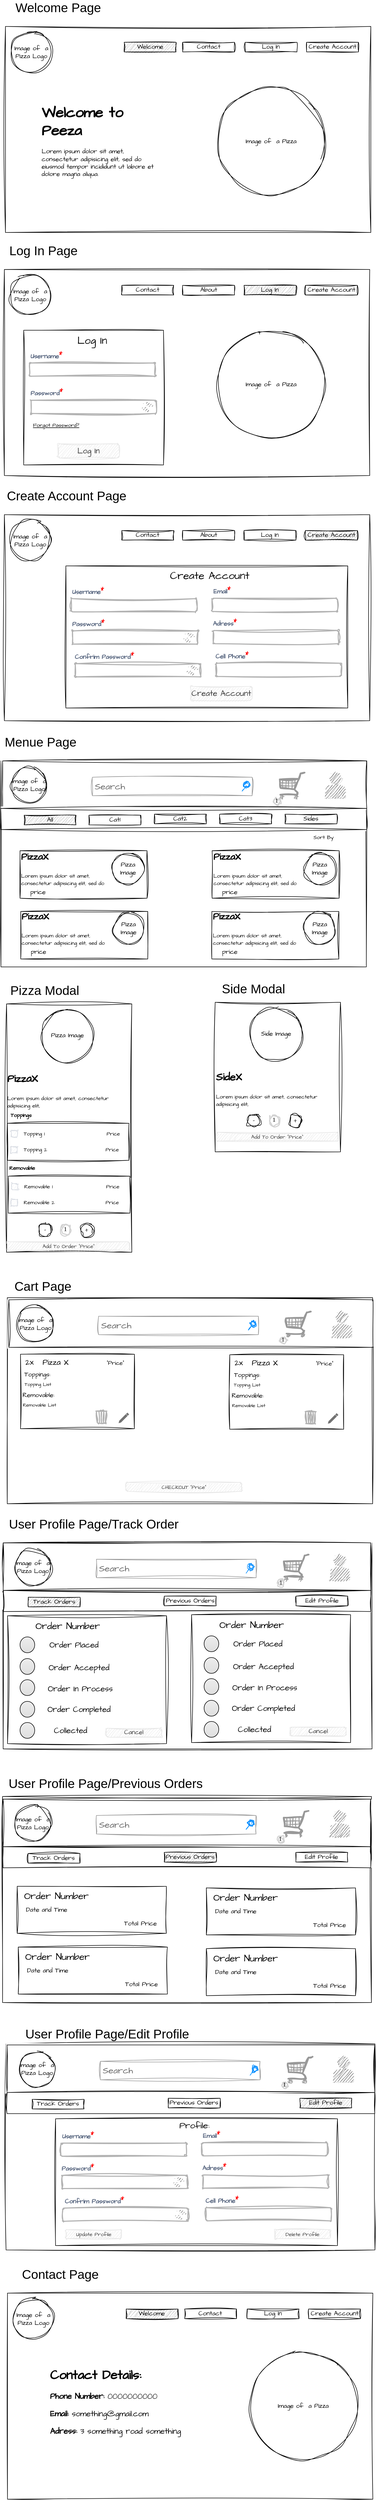 <mxfile version="24.7.8">
  <diagram name="Page-1" id="f1b7ffb7-ca1e-a977-7cf5-a751b3c06c05">
    <mxGraphModel dx="1050" dy="621" grid="1" gridSize="10" guides="1" tooltips="1" connect="1" arrows="1" fold="1" page="1" pageScale="1" pageWidth="826" pageHeight="1169" background="#ffffff" math="0" shadow="0">
      <root>
        <mxCell id="0" />
        <mxCell id="1" parent="0" />
        <mxCell id="0DdBnisEBWxJlXfPd2sO-74" value="&lt;font style=&quot;font-size: 24px;&quot;&gt;Welcome Page&lt;/font&gt;" style="text;html=1;align=center;verticalAlign=middle;whiteSpace=wrap;rounded=0;" parent="1" vertex="1">
          <mxGeometry x="20" y="20" width="189" height="30" as="geometry" />
        </mxCell>
        <mxCell id="0DdBnisEBWxJlXfPd2sO-102" value="" style="endArrow=classic;html=1;rounded=0;strokeColor=#FFFFFF;" parent="1" edge="1">
          <mxGeometry width="50" height="50" relative="1" as="geometry">
            <mxPoint x="81.94" y="2170" as="sourcePoint" />
            <mxPoint x="61.94" y="2169.58" as="targetPoint" />
          </mxGeometry>
        </mxCell>
        <mxCell id="AhlPXchiRFUv19-gY8pR-10" value="" style="rounded=0;whiteSpace=wrap;html=1;sketch=1;hachureGap=4;jiggle=2;curveFitting=1;fontFamily=Architects Daughter;fontSource=https%3A%2F%2Ffonts.googleapis.com%2Fcss%3Ffamily%3DArchitects%2BDaughter;" parent="1" vertex="1">
          <mxGeometry x="14.38" y="70" width="693.3" height="390" as="geometry" />
        </mxCell>
        <mxCell id="AhlPXchiRFUv19-gY8pR-11" value="Image of&amp;nbsp; a Pizza" style="ellipse;whiteSpace=wrap;html=1;aspect=fixed;sketch=1;hachureGap=4;jiggle=2;curveFitting=1;fontFamily=Architects Daughter;fontSource=https%3A%2F%2Ffonts.googleapis.com%2Fcss%3Ffamily%3DArchitects%2BDaughter;" parent="1" vertex="1">
          <mxGeometry x="415.89" y="185" width="205" height="205" as="geometry" />
        </mxCell>
        <mxCell id="AhlPXchiRFUv19-gY8pR-13" value="Image of&amp;nbsp; a Pizza Logo" style="ellipse;whiteSpace=wrap;html=1;aspect=fixed;sketch=1;hachureGap=4;jiggle=2;curveFitting=1;fontFamily=Architects Daughter;fontSource=https%3A%2F%2Ffonts.googleapis.com%2Fcss%3Ffamily%3DArchitects%2BDaughter;" parent="1" vertex="1">
          <mxGeometry x="24.81" y="80" width="77" height="77" as="geometry" />
        </mxCell>
        <mxCell id="AhlPXchiRFUv19-gY8pR-14" value="Contact" style="rounded=0;whiteSpace=wrap;html=1;sketch=1;hachureGap=4;jiggle=2;curveFitting=1;fontFamily=Architects Daughter;fontSource=https%3A%2F%2Ffonts.googleapis.com%2Fcss%3Ffamily%3DArchitects%2BDaughter;" parent="1" vertex="1">
          <mxGeometry x="350.59" y="100" width="98.4" height="18.3" as="geometry" />
        </mxCell>
        <mxCell id="AhlPXchiRFUv19-gY8pR-15" value="Log In" style="rounded=0;whiteSpace=wrap;html=1;sketch=1;hachureGap=4;jiggle=2;curveFitting=1;fontFamily=Architects Daughter;fontSource=https%3A%2F%2Ffonts.googleapis.com%2Fcss%3Ffamily%3DArchitects%2BDaughter;" parent="1" vertex="1">
          <mxGeometry x="469.19" y="100" width="98.4" height="18.3" as="geometry" />
        </mxCell>
        <mxCell id="AhlPXchiRFUv19-gY8pR-16" value="Welcome" style="rounded=0;whiteSpace=wrap;html=1;sketch=1;hachureGap=4;jiggle=2;curveFitting=1;fontFamily=Architects Daughter;fontSource=https%3A%2F%2Ffonts.googleapis.com%2Fcss%3Ffamily%3DArchitects%2BDaughter;fillColor=#B3B3B3;" parent="1" vertex="1">
          <mxGeometry x="239.63" y="100" width="98.4" height="18.3" as="geometry" />
        </mxCell>
        <mxCell id="AhlPXchiRFUv19-gY8pR-17" value="Create Account" style="rounded=0;whiteSpace=wrap;html=1;sketch=1;hachureGap=4;jiggle=2;curveFitting=1;fontFamily=Architects Daughter;fontSource=https%3A%2F%2Ffonts.googleapis.com%2Fcss%3Ffamily%3DArchitects%2BDaughter;" parent="1" vertex="1">
          <mxGeometry x="585.79" y="100" width="98.4" height="18.3" as="geometry" />
        </mxCell>
        <mxCell id="AhlPXchiRFUv19-gY8pR-19" value="&lt;h1 style=&quot;margin-top: 0px;&quot;&gt;&lt;font style=&quot;font-size: 28px;&quot;&gt;Welcome to Peeza&lt;/font&gt;&lt;/h1&gt;&lt;p&gt;Lorem ipsum dolor sit amet, consectetur adipisicing elit, sed do eiusmod tempor incididunt ut labore et dolore magna aliqua.&lt;/p&gt;" style="text;html=1;whiteSpace=wrap;overflow=hidden;rounded=0;fontFamily=Architects Daughter;fontSource=https%3A%2F%2Ffonts.googleapis.com%2Fcss%3Ffamily%3DArchitects%2BDaughter;" parent="1" vertex="1">
          <mxGeometry x="81.13" y="210" width="225" height="160" as="geometry" />
        </mxCell>
        <mxCell id="AhlPXchiRFUv19-gY8pR-20" value="&lt;span style=&quot;font-size: 24px;&quot;&gt;Log In Page&lt;/span&gt;" style="text;html=1;align=center;verticalAlign=middle;whiteSpace=wrap;rounded=0;" parent="1" vertex="1">
          <mxGeometry x="13.46" y="480" width="146.92" height="30" as="geometry" />
        </mxCell>
        <mxCell id="AhlPXchiRFUv19-gY8pR-21" value="" style="rounded=0;whiteSpace=wrap;html=1;sketch=1;hachureGap=4;jiggle=2;curveFitting=1;fontFamily=Architects Daughter;fontSource=https%3A%2F%2Ffonts.googleapis.com%2Fcss%3Ffamily%3DArchitects%2BDaughter;" parent="1" vertex="1">
          <mxGeometry x="12.3" y="530" width="693.3" height="390" as="geometry" />
        </mxCell>
        <mxCell id="AhlPXchiRFUv19-gY8pR-22" value="Image of&amp;nbsp; a Pizza" style="ellipse;whiteSpace=wrap;html=1;aspect=fixed;sketch=1;hachureGap=4;jiggle=2;curveFitting=1;fontFamily=Architects Daughter;fontSource=https%3A%2F%2Ffonts.googleapis.com%2Fcss%3Ffamily%3DArchitects%2BDaughter;" parent="1" vertex="1">
          <mxGeometry x="415.89" y="645" width="205" height="205" as="geometry" />
        </mxCell>
        <mxCell id="AhlPXchiRFUv19-gY8pR-23" value="Image of&amp;nbsp; a Pizza Logo" style="ellipse;whiteSpace=wrap;html=1;aspect=fixed;sketch=1;hachureGap=4;jiggle=2;curveFitting=1;fontFamily=Architects Daughter;fontSource=https%3A%2F%2Ffonts.googleapis.com%2Fcss%3Ffamily%3DArchitects%2BDaughter;" parent="1" vertex="1">
          <mxGeometry x="22.73" y="540" width="77" height="77" as="geometry" />
        </mxCell>
        <mxCell id="AhlPXchiRFUv19-gY8pR-24" value="Contact" style="rounded=0;whiteSpace=wrap;html=1;sketch=1;hachureGap=4;jiggle=2;curveFitting=1;fontFamily=Architects Daughter;fontSource=https%3A%2F%2Ffonts.googleapis.com%2Fcss%3Ffamily%3DArchitects%2BDaughter;" parent="1" vertex="1">
          <mxGeometry x="235.17" y="560" width="98.4" height="18.3" as="geometry" />
        </mxCell>
        <mxCell id="AhlPXchiRFUv19-gY8pR-25" value="Log In" style="rounded=0;whiteSpace=wrap;html=1;sketch=1;hachureGap=4;jiggle=2;curveFitting=1;fontFamily=Architects Daughter;fontSource=https%3A%2F%2Ffonts.googleapis.com%2Fcss%3Ffamily%3DArchitects%2BDaughter;fillColor=#B3B3B3;" parent="1" vertex="1">
          <mxGeometry x="467.11" y="560" width="98.4" height="18.3" as="geometry" />
        </mxCell>
        <mxCell id="AhlPXchiRFUv19-gY8pR-26" value="About" style="rounded=0;whiteSpace=wrap;html=1;sketch=1;hachureGap=4;jiggle=2;curveFitting=1;fontFamily=Architects Daughter;fontSource=https%3A%2F%2Ffonts.googleapis.com%2Fcss%3Ffamily%3DArchitects%2BDaughter;" parent="1" vertex="1">
          <mxGeometry x="350.59" y="560" width="98.4" height="18.3" as="geometry" />
        </mxCell>
        <mxCell id="AhlPXchiRFUv19-gY8pR-27" value="Create Account" style="rounded=0;whiteSpace=wrap;html=1;sketch=1;hachureGap=4;jiggle=2;curveFitting=1;fontFamily=Architects Daughter;fontSource=https%3A%2F%2Ffonts.googleapis.com%2Fcss%3Ffamily%3DArchitects%2BDaughter;" parent="1" vertex="1">
          <mxGeometry x="583.71" y="560" width="98.4" height="18.3" as="geometry" />
        </mxCell>
        <mxCell id="AhlPXchiRFUv19-gY8pR-41" value="" style="rounded=0;whiteSpace=wrap;html=1;sketch=1;hachureGap=4;jiggle=2;curveFitting=1;fontFamily=Architects Daughter;fontSource=https%3A%2F%2Ffonts.googleapis.com%2Fcss%3Ffamily%3DArchitects%2BDaughter;" parent="1" vertex="1">
          <mxGeometry x="49" y="645" width="265.18" height="255" as="geometry" />
        </mxCell>
        <mxCell id="AhlPXchiRFUv19-gY8pR-42" value="&lt;font style=&quot;font-size: 20px;&quot;&gt;Log In&lt;/font&gt;" style="text;html=1;align=center;verticalAlign=middle;whiteSpace=wrap;rounded=0;fontFamily=Architects Daughter;fontSource=https%3A%2F%2Ffonts.googleapis.com%2Fcss%3Ffamily%3DArchitects%2BDaughter;" parent="1" vertex="1">
          <mxGeometry x="149.0" y="649" width="60" height="30" as="geometry" />
        </mxCell>
        <mxCell id="AhlPXchiRFUv19-gY8pR-46" value="&lt;font style=&quot;font-size: 12px;&quot;&gt;Username&lt;sup&gt;&lt;font style=&quot;font-size: 12px;&quot; color=&quot;#ff0000&quot;&gt;*&lt;/font&gt;&lt;/sup&gt;&lt;/font&gt;" style="fillColor=none;strokeColor=none;html=1;fontSize=11;fontStyle=0;align=left;fontColor=#596780;fontStyle=1;fontSize=11;sketch=1;hachureGap=4;jiggle=2;curveFitting=1;fontFamily=Architects Daughter;fontSource=https%3A%2F%2Ffonts.googleapis.com%2Fcss%3Ffamily%3DArchitects%2BDaughter;" parent="1" vertex="1">
          <mxGeometry x="60.12" y="682" width="240" height="20" as="geometry" />
        </mxCell>
        <mxCell id="AhlPXchiRFUv19-gY8pR-48" value="&lt;font style=&quot;font-size: 12px;&quot;&gt;Password&lt;sup&gt;&lt;font style=&quot;font-size: 12px;&quot; color=&quot;#ff0000&quot;&gt;*&lt;/font&gt;&lt;/sup&gt;&lt;/font&gt;" style="fillColor=none;strokeColor=none;html=1;fontSize=11;fontStyle=0;align=left;fontColor=#596780;fontStyle=1;fontSize=11;sketch=1;hachureGap=4;jiggle=2;curveFitting=1;fontFamily=Architects Daughter;fontSource=https%3A%2F%2Ffonts.googleapis.com%2Fcss%3Ffamily%3DArchitects%2BDaughter;" parent="1" vertex="1">
          <mxGeometry x="60.27" y="752" width="240" height="20" as="geometry" />
        </mxCell>
        <mxCell id="AhlPXchiRFUv19-gY8pR-49" value="&lt;span style=&quot;color: rgba(0, 0, 0, 0); font-family: monospace; font-size: 0px; background-color: rgb(251, 251, 251);&quot;&gt;%3CmxGraphModel%3E%3Croot%3E%3CmxCell%20id%3D%220%22%2F%3E%3CmxCell%20id%3D%221%22%20parent%3D%220%22%2F%3E%3CmxCell%20id%3D%222%22%20value%3D%22%22%20style%3D%22strokeWidth%3D1%3Bshadow%3D0%3Bdashed%3D0%3Balign%3Dcenter%3Bhtml%3D1%3Bshape%3Dmxgraph.mockup.text.textBox%3BfontColor%3D%23666666%3Balign%3Dleft%3BfontSize%3D17%3BspacingLeft%3D4%3BspacingTop%3D-3%3BwhiteSpace%3Dwrap%3BstrokeColor%3D%23666666%3BmainText%3D%22%20vertex%3D%221%22%20parent%3D%221%22%3E%3CmxGeometry%20x%3D%22731.94%22%20y%3D%22629%22%20width%3D%22150%22%20height%3D%2220%22%20as%3D%22geometry%22%2F%3E%3C%2FmxCell%3E%3C%2Froot%3E%3C%2FmxGraphModel%3E&lt;/span&gt;" style="rounded=1;arcSize=9;align=left;spacingLeft=5;strokeColor=#B3B3B3;html=1;strokeWidth=2;fontSize=12;sketch=1;hachureGap=4;jiggle=2;curveFitting=1;fontFamily=Architects Daughter;fontSource=https%3A%2F%2Ffonts.googleapis.com%2Fcss%3Ffamily%3DArchitects%2BDaughter;labelBackgroundColor=default;" parent="1" vertex="1">
          <mxGeometry x="63.04" y="777.5" width="237.92" height="25" as="geometry" />
        </mxCell>
        <mxCell id="AhlPXchiRFUv19-gY8pR-50" value="&lt;span style=&quot;color: rgba(0, 0, 0, 0); font-family: monospace; font-size: 0px; background-color: rgb(251, 251, 251);&quot;&gt;%3CmxGraphModel%3E%3Croot%3E%3CmxCell%20id%3D%220%22%2F%3E%3CmxCell%20id%3D%221%22%20parent%3D%220%22%2F%3E%3CmxCell%20id%3D%222%22%20value%3D%22%22%20style%3D%22strokeWidth%3D1%3Bshadow%3D0%3Bdashed%3D0%3Balign%3Dcenter%3Bhtml%3D1%3Bshape%3Dmxgraph.mockup.text.textBox%3BfontColor%3D%23666666%3Balign%3Dleft%3BfontSize%3D17%3BspacingLeft%3D4%3BspacingTop%3D-3%3BwhiteSpace%3Dwrap%3BstrokeColor%3D%23666666%3BmainText%3D%22%20vertex%3D%221%22%20parent%3D%221%22%3E%3CmxGeometry%20x%3D%22731.94%22%20y%3D%22629%22%20width%3D%22150%22%20height%3D%2220%22%20as%3D%22geometry%22%2F%3E%3C%2FmxCell%3E%3C%2Froot%3E%3C%2FmxGraphModel%3E&lt;/span&gt;" style="rounded=1;arcSize=9;align=left;spacingLeft=5;strokeColor=#B3B3B3;html=1;strokeWidth=2;fontSize=12;sketch=1;hachureGap=4;jiggle=2;curveFitting=1;fontFamily=Architects Daughter;fontSource=https%3A%2F%2Ffonts.googleapis.com%2Fcss%3Ffamily%3DArchitects%2BDaughter;labelBackgroundColor=default;" parent="1" vertex="1">
          <mxGeometry x="60.04" y="707" width="237.92" height="25" as="geometry" />
        </mxCell>
        <mxCell id="AhlPXchiRFUv19-gY8pR-52" value="" style="shape=mxgraph.signs.healthcare.eye;html=1;pointerEvents=1;fillColor=#000000;strokeColor=none;verticalLabelPosition=bottom;verticalAlign=top;align=center;sketch=1;hachureGap=4;jiggle=2;curveFitting=1;fontFamily=Architects Daughter;fontSource=https%3A%2F%2Ffonts.googleapis.com%2Fcss%3Ffamily%3DArchitects%2BDaughter;" parent="1" vertex="1">
          <mxGeometry x="270.94" y="781.25" width="24.54" height="17.5" as="geometry" />
        </mxCell>
        <mxCell id="AhlPXchiRFUv19-gY8pR-53" value="&lt;font style=&quot;font-size: 10px;&quot;&gt;&lt;u&gt;Forgot Password?&lt;/u&gt;&lt;/font&gt;" style="text;html=1;align=center;verticalAlign=middle;whiteSpace=wrap;rounded=0;fontFamily=Architects Daughter;fontSource=https%3A%2F%2Ffonts.googleapis.com%2Fcss%3Ffamily%3DArchitects%2BDaughter;" parent="1" vertex="1">
          <mxGeometry x="58.56" y="810" width="102.84" height="30" as="geometry" />
        </mxCell>
        <mxCell id="AhlPXchiRFUv19-gY8pR-54" value="&lt;font style=&quot;font-size: 15px;&quot;&gt;Log In&lt;/font&gt;" style="rounded=1;html=1;shadow=0;dashed=0;whiteSpace=wrap;fontSize=10;fillColor=#E6E6E6;align=center;strokeColor=#E6E6E6;fontColor=#333333;sketch=1;hachureGap=4;jiggle=2;curveFitting=1;fontFamily=Architects Daughter;fontSource=https%3A%2F%2Ffonts.googleapis.com%2Fcss%3Ffamily%3DArchitects%2BDaughter;" parent="1" vertex="1">
          <mxGeometry x="113.86" y="860" width="116.41" height="26.88" as="geometry" />
        </mxCell>
        <mxCell id="AhlPXchiRFUv19-gY8pR-55" value="&lt;span style=&quot;font-size: 24px;&quot;&gt;Create Account Page&lt;/span&gt;" style="text;html=1;align=center;verticalAlign=middle;whiteSpace=wrap;rounded=0;" parent="1" vertex="1">
          <mxGeometry x="11.14" y="944" width="239" height="30" as="geometry" />
        </mxCell>
        <mxCell id="AhlPXchiRFUv19-gY8pR-56" value="" style="rounded=0;whiteSpace=wrap;html=1;sketch=1;hachureGap=4;jiggle=2;curveFitting=1;fontFamily=Architects Daughter;fontSource=https%3A%2F%2Ffonts.googleapis.com%2Fcss%3Ffamily%3DArchitects%2BDaughter;" parent="1" vertex="1">
          <mxGeometry x="12.3" y="994" width="693.3" height="390" as="geometry" />
        </mxCell>
        <mxCell id="AhlPXchiRFUv19-gY8pR-58" value="Image of&amp;nbsp; a Pizza Logo" style="ellipse;whiteSpace=wrap;html=1;aspect=fixed;sketch=1;hachureGap=4;jiggle=2;curveFitting=1;fontFamily=Architects Daughter;fontSource=https%3A%2F%2Ffonts.googleapis.com%2Fcss%3Ffamily%3DArchitects%2BDaughter;" parent="1" vertex="1">
          <mxGeometry x="22.73" y="1004" width="77" height="77" as="geometry" />
        </mxCell>
        <mxCell id="AhlPXchiRFUv19-gY8pR-59" value="Contact" style="rounded=0;whiteSpace=wrap;html=1;sketch=1;hachureGap=4;jiggle=2;curveFitting=1;fontFamily=Architects Daughter;fontSource=https%3A%2F%2Ffonts.googleapis.com%2Fcss%3Ffamily%3DArchitects%2BDaughter;" parent="1" vertex="1">
          <mxGeometry x="235.17" y="1024" width="98.4" height="18.3" as="geometry" />
        </mxCell>
        <mxCell id="AhlPXchiRFUv19-gY8pR-60" value="Log In" style="rounded=0;whiteSpace=wrap;html=1;sketch=1;hachureGap=4;jiggle=2;curveFitting=1;fontFamily=Architects Daughter;fontSource=https%3A%2F%2Ffonts.googleapis.com%2Fcss%3Ffamily%3DArchitects%2BDaughter;fillColor=none;" parent="1" vertex="1">
          <mxGeometry x="467.11" y="1024" width="98.4" height="18.3" as="geometry" />
        </mxCell>
        <mxCell id="AhlPXchiRFUv19-gY8pR-61" value="About" style="rounded=0;whiteSpace=wrap;html=1;sketch=1;hachureGap=4;jiggle=2;curveFitting=1;fontFamily=Architects Daughter;fontSource=https%3A%2F%2Ffonts.googleapis.com%2Fcss%3Ffamily%3DArchitects%2BDaughter;" parent="1" vertex="1">
          <mxGeometry x="350.59" y="1024" width="98.4" height="18.3" as="geometry" />
        </mxCell>
        <mxCell id="AhlPXchiRFUv19-gY8pR-62" value="Create Account" style="rounded=0;whiteSpace=wrap;html=1;sketch=1;hachureGap=4;jiggle=2;curveFitting=1;fontFamily=Architects Daughter;fontSource=https%3A%2F%2Ffonts.googleapis.com%2Fcss%3Ffamily%3DArchitects%2BDaughter;fillColor=#B3B3B3;" parent="1" vertex="1">
          <mxGeometry x="583.71" y="1024" width="98.4" height="18.3" as="geometry" />
        </mxCell>
        <mxCell id="AhlPXchiRFUv19-gY8pR-63" value="" style="rounded=0;whiteSpace=wrap;html=1;sketch=1;hachureGap=4;jiggle=2;curveFitting=1;fontFamily=Architects Daughter;fontSource=https%3A%2F%2Ffonts.googleapis.com%2Fcss%3Ffamily%3DArchitects%2BDaughter;" parent="1" vertex="1">
          <mxGeometry x="129" y="1091" width="534.94" height="269" as="geometry" />
        </mxCell>
        <mxCell id="AhlPXchiRFUv19-gY8pR-64" value="&lt;span style=&quot;font-size: 20px;&quot;&gt;Create Account&lt;/span&gt;" style="text;html=1;align=center;verticalAlign=middle;whiteSpace=wrap;rounded=0;fontFamily=Architects Daughter;fontSource=https%3A%2F%2Ffonts.googleapis.com%2Fcss%3Ffamily%3DArchitects%2BDaughter;" parent="1" vertex="1">
          <mxGeometry x="312.01" y="1094.25" width="180" height="30" as="geometry" />
        </mxCell>
        <mxCell id="AhlPXchiRFUv19-gY8pR-65" value="&lt;font style=&quot;font-size: 12px;&quot;&gt;Username&lt;sup&gt;&lt;font style=&quot;font-size: 12px;&quot; color=&quot;#ff0000&quot;&gt;*&lt;/font&gt;&lt;/sup&gt;&lt;/font&gt;" style="fillColor=none;strokeColor=none;html=1;fontSize=11;fontStyle=0;align=left;fontColor=#596780;fontStyle=1;fontSize=11;sketch=1;hachureGap=4;jiggle=2;curveFitting=1;fontFamily=Architects Daughter;fontSource=https%3A%2F%2Ffonts.googleapis.com%2Fcss%3Ffamily%3DArchitects%2BDaughter;" parent="1" vertex="1">
          <mxGeometry x="139.32" y="1128" width="240" height="20" as="geometry" />
        </mxCell>
        <mxCell id="AhlPXchiRFUv19-gY8pR-66" value="&lt;font style=&quot;font-size: 12px;&quot;&gt;Password&lt;sup&gt;&lt;font style=&quot;font-size: 12px;&quot; color=&quot;#ff0000&quot;&gt;*&lt;/font&gt;&lt;/sup&gt;&lt;/font&gt;" style="fillColor=none;strokeColor=none;html=1;fontSize=11;fontStyle=0;align=left;fontColor=#596780;fontStyle=1;fontSize=11;sketch=1;hachureGap=4;jiggle=2;curveFitting=1;fontFamily=Architects Daughter;fontSource=https%3A%2F%2Ffonts.googleapis.com%2Fcss%3Ffamily%3DArchitects%2BDaughter;" parent="1" vertex="1">
          <mxGeometry x="138.78" y="1188.5" width="240" height="20" as="geometry" />
        </mxCell>
        <mxCell id="AhlPXchiRFUv19-gY8pR-67" value="&lt;span style=&quot;color: rgba(0, 0, 0, 0); font-family: monospace; font-size: 0px; background-color: rgb(251, 251, 251);&quot;&gt;%3CmxGraphModel%3E%3Croot%3E%3CmxCell%20id%3D%220%22%2F%3E%3CmxCell%20id%3D%221%22%20parent%3D%220%22%2F%3E%3CmxCell%20id%3D%222%22%20value%3D%22%22%20style%3D%22strokeWidth%3D1%3Bshadow%3D0%3Bdashed%3D0%3Balign%3Dcenter%3Bhtml%3D1%3Bshape%3Dmxgraph.mockup.text.textBox%3BfontColor%3D%23666666%3Balign%3Dleft%3BfontSize%3D17%3BspacingLeft%3D4%3BspacingTop%3D-3%3BwhiteSpace%3Dwrap%3BstrokeColor%3D%23666666%3BmainText%3D%22%20vertex%3D%221%22%20parent%3D%221%22%3E%3CmxGeometry%20x%3D%22731.94%22%20y%3D%22629%22%20width%3D%22150%22%20height%3D%2220%22%20as%3D%22geometry%22%2F%3E%3C%2FmxCell%3E%3C%2Froot%3E%3C%2FmxGraphModel%3E&lt;/span&gt;" style="rounded=1;arcSize=9;align=left;spacingLeft=5;strokeColor=#B3B3B3;html=1;strokeWidth=2;fontSize=12;sketch=1;hachureGap=4;jiggle=2;curveFitting=1;fontFamily=Architects Daughter;fontSource=https%3A%2F%2Ffonts.googleapis.com%2Fcss%3Ffamily%3DArchitects%2BDaughter;labelBackgroundColor=default;" parent="1" vertex="1">
          <mxGeometry x="141.55" y="1214" width="237.92" height="25" as="geometry" />
        </mxCell>
        <mxCell id="AhlPXchiRFUv19-gY8pR-68" value="&lt;span style=&quot;color: rgba(0, 0, 0, 0); font-family: monospace; font-size: 0px; background-color: rgb(251, 251, 251);&quot;&gt;%3CmxGraphModel%3E%3Croot%3E%3CmxCell%20id%3D%220%22%2F%3E%3CmxCell%20id%3D%221%22%20parent%3D%220%22%2F%3E%3CmxCell%20id%3D%222%22%20value%3D%22%22%20style%3D%22strokeWidth%3D1%3Bshadow%3D0%3Bdashed%3D0%3Balign%3Dcenter%3Bhtml%3D1%3Bshape%3Dmxgraph.mockup.text.textBox%3BfontColor%3D%23666666%3Balign%3Dleft%3BfontSize%3D17%3BspacingLeft%3D4%3BspacingTop%3D-3%3BwhiteSpace%3Dwrap%3BstrokeColor%3D%23666666%3BmainText%3D%22%20vertex%3D%221%22%20parent%3D%221%22%3E%3CmxGeometry%20x%3D%22731.94%22%20y%3D%22629%22%20width%3D%22150%22%20height%3D%2220%22%20as%3D%22geometry%22%2F%3E%3C%2FmxCell%3E%3C%2Froot%3E%3C%2FmxGraphModel%3E&lt;/span&gt;" style="rounded=1;arcSize=9;align=left;spacingLeft=5;strokeColor=#B3B3B3;html=1;strokeWidth=2;fontSize=12;sketch=1;hachureGap=4;jiggle=2;curveFitting=1;fontFamily=Architects Daughter;fontSource=https%3A%2F%2Ffonts.googleapis.com%2Fcss%3Ffamily%3DArchitects%2BDaughter;labelBackgroundColor=default;" parent="1" vertex="1">
          <mxGeometry x="139.24" y="1153" width="237.92" height="25" as="geometry" />
        </mxCell>
        <mxCell id="AhlPXchiRFUv19-gY8pR-69" value="" style="shape=mxgraph.signs.healthcare.eye;html=1;pointerEvents=1;fillColor=#000000;strokeColor=none;verticalLabelPosition=bottom;verticalAlign=top;align=center;sketch=1;hachureGap=4;jiggle=2;curveFitting=1;fontFamily=Architects Daughter;fontSource=https%3A%2F%2Ffonts.googleapis.com%2Fcss%3Ffamily%3DArchitects%2BDaughter;" parent="1" vertex="1">
          <mxGeometry x="350.08" y="1217.75" width="24.54" height="17.5" as="geometry" />
        </mxCell>
        <mxCell id="AhlPXchiRFUv19-gY8pR-71" value="&lt;span style=&quot;font-size: 15px;&quot;&gt;Create Account&lt;/span&gt;" style="rounded=1;html=1;shadow=0;dashed=0;whiteSpace=wrap;fontSize=10;fillColor=#E6E6E6;align=center;strokeColor=#E6E6E6;fontColor=#333333;sketch=1;hachureGap=4;jiggle=2;curveFitting=1;fontFamily=Architects Daughter;fontSource=https%3A%2F%2Ffonts.googleapis.com%2Fcss%3Ffamily%3DArchitects%2BDaughter;" parent="1" vertex="1">
          <mxGeometry x="365.95" y="1319" width="116.41" height="26.88" as="geometry" />
        </mxCell>
        <mxCell id="AhlPXchiRFUv19-gY8pR-72" value="&lt;font style=&quot;font-size: 12px;&quot;&gt;Confrim Password&lt;sup&gt;&lt;font style=&quot;font-size: 12px;&quot; color=&quot;#ff0000&quot;&gt;*&lt;/font&gt;&lt;/sup&gt;&lt;/font&gt;" style="fillColor=none;strokeColor=none;html=1;fontSize=11;fontStyle=0;align=left;fontColor=#596780;fontStyle=1;fontSize=11;sketch=1;hachureGap=4;jiggle=2;curveFitting=1;fontFamily=Architects Daughter;fontSource=https%3A%2F%2Ffonts.googleapis.com%2Fcss%3Ffamily%3DArchitects%2BDaughter;" parent="1" vertex="1">
          <mxGeometry x="144.11" y="1250.5" width="240" height="20" as="geometry" />
        </mxCell>
        <mxCell id="AhlPXchiRFUv19-gY8pR-73" value="&lt;span style=&quot;color: rgba(0, 0, 0, 0); font-family: monospace; font-size: 0px; background-color: rgb(251, 251, 251);&quot;&gt;%3CmxGraphModel%3E%3Croot%3E%3CmxCell%20id%3D%220%22%2F%3E%3CmxCell%20id%3D%221%22%20parent%3D%220%22%2F%3E%3CmxCell%20id%3D%222%22%20value%3D%22%22%20style%3D%22strokeWidth%3D1%3Bshadow%3D0%3Bdashed%3D0%3Balign%3Dcenter%3Bhtml%3D1%3Bshape%3Dmxgraph.mockup.text.textBox%3BfontColor%3D%23666666%3Balign%3Dleft%3BfontSize%3D17%3BspacingLeft%3D4%3BspacingTop%3D-3%3BwhiteSpace%3Dwrap%3BstrokeColor%3D%23666666%3BmainText%3D%22%20vertex%3D%221%22%20parent%3D%221%22%3E%3CmxGeometry%20x%3D%22731.94%22%20y%3D%22629%22%20width%3D%22150%22%20height%3D%2220%22%20as%3D%22geometry%22%2F%3E%3C%2FmxCell%3E%3C%2Froot%3E%3C%2FmxGraphModel%3E&lt;/span&gt;" style="rounded=1;arcSize=9;align=left;spacingLeft=5;strokeColor=#B3B3B3;html=1;strokeWidth=2;fontSize=12;sketch=1;hachureGap=4;jiggle=2;curveFitting=1;fontFamily=Architects Daughter;fontSource=https%3A%2F%2Ffonts.googleapis.com%2Fcss%3Ffamily%3DArchitects%2BDaughter;labelBackgroundColor=default;" parent="1" vertex="1">
          <mxGeometry x="146.88" y="1276" width="237.92" height="25" as="geometry" />
        </mxCell>
        <mxCell id="AhlPXchiRFUv19-gY8pR-75" value="" style="shape=mxgraph.signs.healthcare.eye;html=1;pointerEvents=1;fillColor=#000000;strokeColor=none;verticalLabelPosition=bottom;verticalAlign=top;align=center;sketch=1;hachureGap=4;jiggle=2;curveFitting=1;fontFamily=Architects Daughter;fontSource=https%3A%2F%2Ffonts.googleapis.com%2Fcss%3Ffamily%3DArchitects%2BDaughter;" parent="1" vertex="1">
          <mxGeometry x="356.43" y="1279.75" width="24.54" height="17.5" as="geometry" />
        </mxCell>
        <mxCell id="AhlPXchiRFUv19-gY8pR-92" value="&lt;font style=&quot;font-size: 12px;&quot;&gt;Email&lt;sup&gt;&lt;font style=&quot;font-size: 12px;&quot; color=&quot;#ff0000&quot;&gt;*&lt;/font&gt;&lt;/sup&gt;&lt;/font&gt;" style="fillColor=none;strokeColor=none;html=1;fontSize=11;fontStyle=0;align=left;fontColor=#596780;fontStyle=1;fontSize=11;sketch=1;hachureGap=4;jiggle=2;curveFitting=1;fontFamily=Architects Daughter;fontSource=https%3A%2F%2Ffonts.googleapis.com%2Fcss%3Ffamily%3DArchitects%2BDaughter;" parent="1" vertex="1">
          <mxGeometry x="406.54" y="1127.25" width="240" height="20" as="geometry" />
        </mxCell>
        <mxCell id="AhlPXchiRFUv19-gY8pR-93" value="&lt;font style=&quot;font-size: 12px;&quot;&gt;Adress&lt;sup&gt;&lt;font style=&quot;font-size: 12px;&quot; color=&quot;#ff0000&quot;&gt;*&lt;/font&gt;&lt;/sup&gt;&lt;/font&gt;" style="fillColor=none;strokeColor=none;html=1;fontSize=11;fontStyle=0;align=left;fontColor=#596780;fontStyle=1;fontSize=11;sketch=1;hachureGap=4;jiggle=2;curveFitting=1;fontFamily=Architects Daughter;fontSource=https%3A%2F%2Ffonts.googleapis.com%2Fcss%3Ffamily%3DArchitects%2BDaughter;" parent="1" vertex="1">
          <mxGeometry x="406" y="1187.75" width="240" height="20" as="geometry" />
        </mxCell>
        <mxCell id="AhlPXchiRFUv19-gY8pR-94" value="&lt;span style=&quot;color: rgba(0, 0, 0, 0); font-family: monospace; font-size: 0px; background-color: rgb(251, 251, 251);&quot;&gt;%3CmxGraphModel%3E%3Croot%3E%3CmxCell%20id%3D%220%22%2F%3E%3CmxCell%20id%3D%221%22%20parent%3D%220%22%2F%3E%3CmxCell%20id%3D%222%22%20value%3D%22%22%20style%3D%22strokeWidth%3D1%3Bshadow%3D0%3Bdashed%3D0%3Balign%3Dcenter%3Bhtml%3D1%3Bshape%3Dmxgraph.mockup.text.textBox%3BfontColor%3D%23666666%3Balign%3Dleft%3BfontSize%3D17%3BspacingLeft%3D4%3BspacingTop%3D-3%3BwhiteSpace%3Dwrap%3BstrokeColor%3D%23666666%3BmainText%3D%22%20vertex%3D%221%22%20parent%3D%221%22%3E%3CmxGeometry%20x%3D%22731.94%22%20y%3D%22629%22%20width%3D%22150%22%20height%3D%2220%22%20as%3D%22geometry%22%2F%3E%3C%2FmxCell%3E%3C%2Froot%3E%3C%2FmxGraphModel%3E&lt;/span&gt;" style="rounded=1;arcSize=9;align=left;spacingLeft=5;strokeColor=#B3B3B3;html=1;strokeWidth=2;fontSize=12;sketch=1;hachureGap=4;jiggle=2;curveFitting=1;fontFamily=Architects Daughter;fontSource=https%3A%2F%2Ffonts.googleapis.com%2Fcss%3Ffamily%3DArchitects%2BDaughter;labelBackgroundColor=default;" parent="1" vertex="1">
          <mxGeometry x="408.77" y="1213.25" width="237.92" height="25" as="geometry" />
        </mxCell>
        <mxCell id="AhlPXchiRFUv19-gY8pR-95" value="&lt;span style=&quot;color: rgba(0, 0, 0, 0); font-family: monospace; font-size: 0px; background-color: rgb(251, 251, 251);&quot;&gt;%3CmxGraphModel%3E%3Croot%3E%3CmxCell%20id%3D%220%22%2F%3E%3CmxCell%20id%3D%221%22%20parent%3D%220%22%2F%3E%3CmxCell%20id%3D%222%22%20value%3D%22%22%20style%3D%22strokeWidth%3D1%3Bshadow%3D0%3Bdashed%3D0%3Balign%3Dcenter%3Bhtml%3D1%3Bshape%3Dmxgraph.mockup.text.textBox%3BfontColor%3D%23666666%3Balign%3Dleft%3BfontSize%3D17%3BspacingLeft%3D4%3BspacingTop%3D-3%3BwhiteSpace%3Dwrap%3BstrokeColor%3D%23666666%3BmainText%3D%22%20vertex%3D%221%22%20parent%3D%221%22%3E%3CmxGeometry%20x%3D%22731.94%22%20y%3D%22629%22%20width%3D%22150%22%20height%3D%2220%22%20as%3D%22geometry%22%2F%3E%3C%2FmxCell%3E%3C%2Froot%3E%3C%2FmxGraphModel%3E&lt;/span&gt;" style="rounded=1;arcSize=9;align=left;spacingLeft=5;strokeColor=#B3B3B3;html=1;strokeWidth=2;fontSize=12;sketch=1;hachureGap=4;jiggle=2;curveFitting=1;fontFamily=Architects Daughter;fontSource=https%3A%2F%2Ffonts.googleapis.com%2Fcss%3Ffamily%3DArchitects%2BDaughter;labelBackgroundColor=default;" parent="1" vertex="1">
          <mxGeometry x="406.46" y="1152.25" width="237.92" height="25" as="geometry" />
        </mxCell>
        <mxCell id="AhlPXchiRFUv19-gY8pR-96" value="&lt;font style=&quot;font-size: 12px;&quot;&gt;Cell Phone&lt;sup&gt;&lt;font style=&quot;font-size: 12px;&quot; color=&quot;#ff0000&quot;&gt;*&lt;/font&gt;&lt;/sup&gt;&lt;/font&gt;" style="fillColor=none;strokeColor=none;html=1;fontSize=11;fontStyle=0;align=left;fontColor=#596780;fontStyle=1;fontSize=11;sketch=1;hachureGap=4;jiggle=2;curveFitting=1;fontFamily=Architects Daughter;fontSource=https%3A%2F%2Ffonts.googleapis.com%2Fcss%3Ffamily%3DArchitects%2BDaughter;" parent="1" vertex="1">
          <mxGeometry x="411.33" y="1249.75" width="240" height="20" as="geometry" />
        </mxCell>
        <mxCell id="AhlPXchiRFUv19-gY8pR-97" value="&lt;span style=&quot;color: rgba(0, 0, 0, 0); font-family: monospace; font-size: 0px; background-color: rgb(251, 251, 251);&quot;&gt;%3CmxGraphModel%3E%3Croot%3E%3CmxCell%20id%3D%220%22%2F%3E%3CmxCell%20id%3D%221%22%20parent%3D%220%22%2F%3E%3CmxCell%20id%3D%222%22%20value%3D%22%22%20style%3D%22strokeWidth%3D1%3Bshadow%3D0%3Bdashed%3D0%3Balign%3Dcenter%3Bhtml%3D1%3Bshape%3Dmxgraph.mockup.text.textBox%3BfontColor%3D%23666666%3Balign%3Dleft%3BfontSize%3D17%3BspacingLeft%3D4%3BspacingTop%3D-3%3BwhiteSpace%3Dwrap%3BstrokeColor%3D%23666666%3BmainText%3D%22%20vertex%3D%221%22%20parent%3D%221%22%3E%3CmxGeometry%20x%3D%22731.94%22%20y%3D%22629%22%20width%3D%22150%22%20height%3D%2220%22%20as%3D%22geometry%22%2F%3E%3C%2FmxCell%3E%3C%2Froot%3E%3C%2FmxGraphModel%3E&lt;/span&gt;" style="rounded=1;arcSize=9;align=left;spacingLeft=5;strokeColor=#B3B3B3;html=1;strokeWidth=2;fontSize=12;sketch=1;hachureGap=4;jiggle=2;curveFitting=1;fontFamily=Architects Daughter;fontSource=https%3A%2F%2Ffonts.googleapis.com%2Fcss%3Ffamily%3DArchitects%2BDaughter;labelBackgroundColor=default;" parent="1" vertex="1">
          <mxGeometry x="414.1" y="1275.25" width="237.92" height="25" as="geometry" />
        </mxCell>
        <mxCell id="AhlPXchiRFUv19-gY8pR-104" value="&lt;span style=&quot;font-size: 24px;&quot;&gt;Menue Page&lt;/span&gt;" style="text;html=1;align=center;verticalAlign=middle;whiteSpace=wrap;rounded=0;" parent="1" vertex="1">
          <mxGeometry x="5.85" y="1410" width="150.14" height="30" as="geometry" />
        </mxCell>
        <mxCell id="AhlPXchiRFUv19-gY8pR-105" value="" style="rounded=0;whiteSpace=wrap;html=1;sketch=1;hachureGap=4;jiggle=2;curveFitting=1;fontFamily=Architects Daughter;fontSource=https%3A%2F%2Ffonts.googleapis.com%2Fcss%3Ffamily%3DArchitects%2BDaughter;" parent="1" vertex="1">
          <mxGeometry x="5.85" y="1460" width="693.3" height="390" as="geometry" />
        </mxCell>
        <mxCell id="AhlPXchiRFUv19-gY8pR-128" value="" style="rounded=0;whiteSpace=wrap;html=1;sketch=1;hachureGap=4;jiggle=2;curveFitting=1;fontFamily=Architects Daughter;fontSource=https%3A%2F%2Ffonts.googleapis.com%2Fcss%3Ffamily%3DArchitects%2BDaughter;" parent="1" vertex="1">
          <mxGeometry x="9" y="1460" width="691" height="90" as="geometry" />
        </mxCell>
        <mxCell id="AhlPXchiRFUv19-gY8pR-129" value="Image of&amp;nbsp; a Pizza Logo" style="ellipse;whiteSpace=wrap;html=1;aspect=fixed;sketch=1;hachureGap=4;jiggle=2;curveFitting=1;fontFamily=Architects Daughter;fontSource=https%3A%2F%2Ffonts.googleapis.com%2Fcss%3Ffamily%3DArchitects%2BDaughter;" parent="1" vertex="1">
          <mxGeometry x="24.81" y="1471.75" width="68.5" height="68.5" as="geometry" />
        </mxCell>
        <mxCell id="AhlPXchiRFUv19-gY8pR-130" value="Search" style="strokeWidth=1;shadow=0;dashed=0;align=center;html=1;shape=mxgraph.mockup.forms.searchBox;strokeColor=#999999;mainText=;strokeColor2=#008cff;fontColor=#666666;fontSize=17;align=left;spacingLeft=3;whiteSpace=wrap;sketch=1;hachureGap=4;jiggle=2;curveFitting=1;fontFamily=Architects Daughter;fontSource=https%3A%2F%2Ffonts.googleapis.com%2Fcss%3Ffamily%3DArchitects%2BDaughter;" parent="1" vertex="1">
          <mxGeometry x="179.31" y="1491" width="303.05" height="35" as="geometry" />
        </mxCell>
        <mxCell id="AhlPXchiRFUv19-gY8pR-131" value="" style="verticalLabelPosition=bottom;shadow=0;dashed=0;align=center;html=1;verticalAlign=top;strokeWidth=1;shape=mxgraph.mockup.misc.shoppingCart;strokeColor=#999999;sketch=1;hachureGap=4;jiggle=2;curveFitting=1;fontFamily=Architects Daughter;fontSource=https%3A%2F%2Ffonts.googleapis.com%2Fcss%3Ffamily%3DArchitects%2BDaughter;" parent="1" vertex="1">
          <mxGeometry x="533.3" y="1481" width="50" height="50" as="geometry" />
        </mxCell>
        <mxCell id="AhlPXchiRFUv19-gY8pR-134" value="" style="outlineConnect=0;dashed=0;verticalLabelPosition=bottom;verticalAlign=top;align=center;html=1;shape=mxgraph.aws3.user;fillColor=#333333;gradientColor=none;sketch=1;hachureGap=4;jiggle=2;curveFitting=1;fontFamily=Architects Daughter;fontSource=https%3A%2F%2Ffonts.googleapis.com%2Fcss%3Ffamily%3DArchitects%2BDaughter;" parent="1" vertex="1">
          <mxGeometry x="620.89" y="1481" width="39.11" height="50" as="geometry" />
        </mxCell>
        <mxCell id="AhlPXchiRFUv19-gY8pR-136" value="1" style="ellipse;whiteSpace=wrap;html=1;aspect=fixed;strokeWidth=2;fontFamily=Tahoma;spacingBottom=4;spacingRight=2;strokeColor=#d3d3d3;sketch=1;hachureGap=4;jiggle=2;curveFitting=1;fontSource=https%3A%2F%2Ffonts.googleapis.com%2Fcss%3Ffamily%3DArchitects%2BDaughter;" parent="1" vertex="1">
          <mxGeometry x="523.88" y="1531" width="11.5" height="11.5" as="geometry" />
        </mxCell>
        <mxCell id="AhlPXchiRFUv19-gY8pR-137" value="" style="rounded=0;whiteSpace=wrap;html=1;sketch=1;hachureGap=4;jiggle=2;curveFitting=1;fontFamily=Architects Daughter;fontSource=https%3A%2F%2Ffonts.googleapis.com%2Fcss%3Ffamily%3DArchitects%2BDaughter;" parent="1" vertex="1">
          <mxGeometry x="5.19" y="1550" width="694.81" height="40" as="geometry" />
        </mxCell>
        <mxCell id="AhlPXchiRFUv19-gY8pR-139" value="All" style="rounded=0;whiteSpace=wrap;html=1;sketch=1;hachureGap=4;jiggle=2;curveFitting=1;fontFamily=Architects Daughter;fontSource=https%3A%2F%2Ffonts.googleapis.com%2Fcss%3Ffamily%3DArchitects%2BDaughter;fillColor=#B3B3B3;" parent="1" vertex="1">
          <mxGeometry x="49.87" y="1562.85" width="98.4" height="18.3" as="geometry" />
        </mxCell>
        <mxCell id="AhlPXchiRFUv19-gY8pR-140" value="Cat1" style="rounded=0;whiteSpace=wrap;html=1;sketch=1;hachureGap=4;jiggle=2;curveFitting=1;fontFamily=Architects Daughter;fontSource=https%3A%2F%2Ffonts.googleapis.com%2Fcss%3Ffamily%3DArchitects%2BDaughter;" parent="1" vertex="1">
          <mxGeometry x="172.74" y="1562.85" width="98.4" height="18.3" as="geometry" />
        </mxCell>
        <mxCell id="AhlPXchiRFUv19-gY8pR-141" value="Cat2" style="rounded=0;whiteSpace=wrap;html=1;sketch=1;hachureGap=4;jiggle=2;curveFitting=1;fontFamily=Architects Daughter;fontSource=https%3A%2F%2Ffonts.googleapis.com%2Fcss%3Ffamily%3DArchitects%2BDaughter;" parent="1" vertex="1">
          <mxGeometry x="297.12" y="1560.85" width="98.4" height="18.3" as="geometry" />
        </mxCell>
        <mxCell id="AhlPXchiRFUv19-gY8pR-142" value="Cat3" style="rounded=0;whiteSpace=wrap;html=1;sketch=1;hachureGap=4;jiggle=2;curveFitting=1;fontFamily=Architects Daughter;fontSource=https%3A%2F%2Ffonts.googleapis.com%2Fcss%3Ffamily%3DArchitects%2BDaughter;" parent="1" vertex="1">
          <mxGeometry x="421" y="1560.85" width="98.4" height="18.3" as="geometry" />
        </mxCell>
        <mxCell id="AhlPXchiRFUv19-gY8pR-143" value="Sides" style="rounded=0;whiteSpace=wrap;html=1;sketch=1;hachureGap=4;jiggle=2;curveFitting=1;fontFamily=Architects Daughter;fontSource=https%3A%2F%2Ffonts.googleapis.com%2Fcss%3Ffamily%3DArchitects%2BDaughter;" parent="1" vertex="1">
          <mxGeometry x="544.88" y="1560.85" width="98.4" height="18.3" as="geometry" />
        </mxCell>
        <mxCell id="AhlPXchiRFUv19-gY8pR-145" value="" style="rounded=0;whiteSpace=wrap;html=1;sketch=1;hachureGap=4;jiggle=2;curveFitting=1;fontFamily=Architects Daughter;fontSource=https%3A%2F%2Ffonts.googleapis.com%2Fcss%3Ffamily%3DArchitects%2BDaughter;" parent="1" vertex="1">
          <mxGeometry x="42" y="1630" width="241" height="90" as="geometry" />
        </mxCell>
        <mxCell id="AhlPXchiRFUv19-gY8pR-146" value="Pizza Image" style="ellipse;whiteSpace=wrap;html=1;aspect=fixed;sketch=1;hachureGap=4;jiggle=2;curveFitting=1;fontFamily=Architects Daughter;fontSource=https%3A%2F%2Ffonts.googleapis.com%2Fcss%3Ffamily%3DArchitects%2BDaughter;" parent="1" vertex="1">
          <mxGeometry x="216.63" y="1634" width="60" height="60" as="geometry" />
        </mxCell>
        <mxCell id="AhlPXchiRFUv19-gY8pR-148" value="price" style="text;html=1;align=center;verticalAlign=middle;whiteSpace=wrap;rounded=0;fontFamily=Architects Daughter;fontSource=https%3A%2F%2Ffonts.googleapis.com%2Fcss%3Ffamily%3DArchitects%2BDaughter;" parent="1" vertex="1">
          <mxGeometry x="45.5" y="1699" width="60" height="20" as="geometry" />
        </mxCell>
        <mxCell id="AhlPXchiRFUv19-gY8pR-149" value="&lt;h1 style=&quot;margin-top: 0px;&quot;&gt;&lt;span style=&quot;font-size: 18px;&quot;&gt;PizzaX&lt;/span&gt;&lt;/h1&gt;&lt;p style=&quot;&quot;&gt;&lt;font style=&quot;font-size: 10px;&quot;&gt;Lorem ipsum dolor sit amet, consectetur adipisicing elit, sed do&amp;nbsp;&lt;/font&gt;&lt;/p&gt;" style="text;html=1;whiteSpace=wrap;overflow=hidden;rounded=0;fontFamily=Architects Daughter;fontSource=https%3A%2F%2Ffonts.googleapis.com%2Fcss%3Ffamily%3DArchitects%2BDaughter;" parent="1" vertex="1">
          <mxGeometry x="42" y="1619" width="180" height="80" as="geometry" />
        </mxCell>
        <mxCell id="AhlPXchiRFUv19-gY8pR-153" value="" style="rounded=0;whiteSpace=wrap;html=1;sketch=1;hachureGap=4;jiggle=2;curveFitting=1;fontFamily=Architects Daughter;fontSource=https%3A%2F%2Ffonts.googleapis.com%2Fcss%3Ffamily%3DArchitects%2BDaughter;" parent="1" vertex="1">
          <mxGeometry x="406.54" y="1630" width="241" height="90" as="geometry" />
        </mxCell>
        <mxCell id="AhlPXchiRFUv19-gY8pR-154" value="Pizza Image" style="ellipse;whiteSpace=wrap;html=1;aspect=fixed;sketch=1;hachureGap=4;jiggle=2;curveFitting=1;fontFamily=Architects Daughter;fontSource=https%3A%2F%2Ffonts.googleapis.com%2Fcss%3Ffamily%3DArchitects%2BDaughter;" parent="1" vertex="1">
          <mxGeometry x="581.17" y="1634" width="60" height="60" as="geometry" />
        </mxCell>
        <mxCell id="AhlPXchiRFUv19-gY8pR-155" value="price" style="text;html=1;align=center;verticalAlign=middle;whiteSpace=wrap;rounded=0;fontFamily=Architects Daughter;fontSource=https%3A%2F%2Ffonts.googleapis.com%2Fcss%3Ffamily%3DArchitects%2BDaughter;" parent="1" vertex="1">
          <mxGeometry x="410.04" y="1699" width="60" height="20" as="geometry" />
        </mxCell>
        <mxCell id="AhlPXchiRFUv19-gY8pR-156" value="&lt;h1 style=&quot;margin-top: 0px;&quot;&gt;&lt;span style=&quot;font-size: 18px;&quot;&gt;PizzaX&lt;/span&gt;&lt;/h1&gt;&lt;p style=&quot;&quot;&gt;&lt;font style=&quot;font-size: 10px;&quot;&gt;Lorem ipsum dolor sit amet, consectetur adipisicing elit, sed do&amp;nbsp;&lt;/font&gt;&lt;/p&gt;" style="text;html=1;whiteSpace=wrap;overflow=hidden;rounded=0;fontFamily=Architects Daughter;fontSource=https%3A%2F%2Ffonts.googleapis.com%2Fcss%3Ffamily%3DArchitects%2BDaughter;" parent="1" vertex="1">
          <mxGeometry x="406.54" y="1619" width="180" height="80" as="geometry" />
        </mxCell>
        <mxCell id="AhlPXchiRFUv19-gY8pR-157" value="" style="rounded=0;whiteSpace=wrap;html=1;sketch=1;hachureGap=4;jiggle=2;curveFitting=1;fontFamily=Architects Daughter;fontSource=https%3A%2F%2Ffonts.googleapis.com%2Fcss%3Ffamily%3DArchitects%2BDaughter;" parent="1" vertex="1">
          <mxGeometry x="43.38" y="1745" width="241" height="90" as="geometry" />
        </mxCell>
        <mxCell id="AhlPXchiRFUv19-gY8pR-158" value="Pizza Image" style="ellipse;whiteSpace=wrap;html=1;aspect=fixed;sketch=1;hachureGap=4;jiggle=2;curveFitting=1;fontFamily=Architects Daughter;fontSource=https%3A%2F%2Ffonts.googleapis.com%2Fcss%3Ffamily%3DArchitects%2BDaughter;" parent="1" vertex="1">
          <mxGeometry x="218.01" y="1747" width="60" height="60" as="geometry" />
        </mxCell>
        <mxCell id="AhlPXchiRFUv19-gY8pR-159" value="price" style="text;html=1;align=center;verticalAlign=middle;whiteSpace=wrap;rounded=0;fontFamily=Architects Daughter;fontSource=https%3A%2F%2Ffonts.googleapis.com%2Fcss%3Ffamily%3DArchitects%2BDaughter;" parent="1" vertex="1">
          <mxGeometry x="46.88" y="1812" width="60" height="20" as="geometry" />
        </mxCell>
        <mxCell id="AhlPXchiRFUv19-gY8pR-160" value="&lt;h1 style=&quot;margin-top: 0px;&quot;&gt;&lt;span style=&quot;font-size: 18px;&quot;&gt;PizzaX&lt;/span&gt;&lt;/h1&gt;&lt;p style=&quot;&quot;&gt;&lt;font style=&quot;font-size: 10px;&quot;&gt;Lorem ipsum dolor sit amet, consectetur adipisicing elit, sed do&amp;nbsp;&lt;/font&gt;&lt;/p&gt;" style="text;html=1;whiteSpace=wrap;overflow=hidden;rounded=0;fontFamily=Architects Daughter;fontSource=https%3A%2F%2Ffonts.googleapis.com%2Fcss%3Ffamily%3DArchitects%2BDaughter;" parent="1" vertex="1">
          <mxGeometry x="43.38" y="1732" width="180" height="80" as="geometry" />
        </mxCell>
        <mxCell id="AhlPXchiRFUv19-gY8pR-161" value="" style="rounded=0;whiteSpace=wrap;html=1;sketch=1;hachureGap=4;jiggle=2;curveFitting=1;fontFamily=Architects Daughter;fontSource=https%3A%2F%2Ffonts.googleapis.com%2Fcss%3Ffamily%3DArchitects%2BDaughter;" parent="1" vertex="1">
          <mxGeometry x="406" y="1745" width="241" height="90" as="geometry" />
        </mxCell>
        <mxCell id="AhlPXchiRFUv19-gY8pR-162" value="Pizza Image" style="ellipse;whiteSpace=wrap;html=1;aspect=fixed;sketch=1;hachureGap=4;jiggle=2;curveFitting=1;fontFamily=Architects Daughter;fontSource=https%3A%2F%2Ffonts.googleapis.com%2Fcss%3Ffamily%3DArchitects%2BDaughter;" parent="1" vertex="1">
          <mxGeometry x="580.63" y="1747" width="60" height="60" as="geometry" />
        </mxCell>
        <mxCell id="AhlPXchiRFUv19-gY8pR-163" value="price" style="text;html=1;align=center;verticalAlign=middle;whiteSpace=wrap;rounded=0;fontFamily=Architects Daughter;fontSource=https%3A%2F%2Ffonts.googleapis.com%2Fcss%3Ffamily%3DArchitects%2BDaughter;" parent="1" vertex="1">
          <mxGeometry x="409.5" y="1812" width="60" height="20" as="geometry" />
        </mxCell>
        <mxCell id="AhlPXchiRFUv19-gY8pR-164" value="&lt;h1 style=&quot;margin-top: 0px;&quot;&gt;&lt;span style=&quot;font-size: 18px;&quot;&gt;PizzaX&lt;/span&gt;&lt;/h1&gt;&lt;p style=&quot;&quot;&gt;&lt;font style=&quot;font-size: 10px;&quot;&gt;Lorem ipsum dolor sit amet, consectetur adipisicing elit, sed do&amp;nbsp;&lt;/font&gt;&lt;/p&gt;" style="text;html=1;whiteSpace=wrap;overflow=hidden;rounded=0;fontFamily=Architects Daughter;fontSource=https%3A%2F%2Ffonts.googleapis.com%2Fcss%3Ffamily%3DArchitects%2BDaughter;" parent="1" vertex="1">
          <mxGeometry x="406" y="1732" width="180" height="80" as="geometry" />
        </mxCell>
        <mxCell id="AhlPXchiRFUv19-gY8pR-165" value="&lt;font style=&quot;font-size: 10px;&quot;&gt;Sort By&lt;/font&gt;" style="text;html=1;align=center;verticalAlign=middle;whiteSpace=wrap;rounded=0;fontFamily=Architects Daughter;fontSource=https%3A%2F%2Ffonts.googleapis.com%2Fcss%3Ffamily%3DArchitects%2BDaughter;" parent="1" vertex="1">
          <mxGeometry x="587.54" y="1590" width="60" height="30" as="geometry" />
        </mxCell>
        <mxCell id="AhlPXchiRFUv19-gY8pR-167" value="" style="rounded=0;whiteSpace=wrap;html=1;sketch=1;hachureGap=4;jiggle=2;curveFitting=1;fontFamily=Architects Daughter;fontSource=https%3A%2F%2Ffonts.googleapis.com%2Fcss%3Ffamily%3DArchitects%2BDaughter;" parent="1" vertex="1">
          <mxGeometry x="16.44" y="1920" width="237.69" height="470" as="geometry" />
        </mxCell>
        <mxCell id="AhlPXchiRFUv19-gY8pR-168" value="Pizza Image" style="ellipse;whiteSpace=wrap;html=1;aspect=fixed;sketch=1;hachureGap=4;jiggle=2;curveFitting=1;fontFamily=Architects Daughter;fontSource=https%3A%2F%2Ffonts.googleapis.com%2Fcss%3Ffamily%3DArchitects%2BDaughter;" parent="1" vertex="1">
          <mxGeometry x="81.92" y="1930" width="100" height="100" as="geometry" />
        </mxCell>
        <mxCell id="AhlPXchiRFUv19-gY8pR-169" value="&lt;h1 style=&quot;margin-top: 0px;&quot;&gt;&lt;span style=&quot;font-size: 20px;&quot;&gt;PizzaX&lt;/span&gt;&lt;/h1&gt;&lt;p style=&quot;&quot;&gt;&lt;font style=&quot;font-size: 10px;&quot;&gt;Lorem ipsum dolor sit amet, consectetur adipisicing elit&lt;/font&gt;&lt;span style=&quot;font-size: 11px;&quot;&gt;,&amp;nbsp;&lt;/span&gt;&lt;/p&gt;" style="text;html=1;whiteSpace=wrap;overflow=hidden;rounded=0;fontFamily=Architects Daughter;fontSource=https%3A%2F%2Ffonts.googleapis.com%2Fcss%3Ffamily%3DArchitects%2BDaughter;" parent="1" vertex="1">
          <mxGeometry x="16.44" y="2040" width="240" height="90" as="geometry" />
        </mxCell>
        <mxCell id="AhlPXchiRFUv19-gY8pR-171" value="&lt;span style=&quot;font-size: 24px;&quot;&gt;Pizza Modal&lt;/span&gt;" style="text;html=1;align=center;verticalAlign=middle;whiteSpace=wrap;rounded=0;" parent="1" vertex="1">
          <mxGeometry x="14.38" y="1880" width="150.14" height="30" as="geometry" />
        </mxCell>
        <mxCell id="AhlPXchiRFUv19-gY8pR-172" value="" style="rounded=0;whiteSpace=wrap;html=1;sketch=1;hachureGap=4;jiggle=2;curveFitting=1;fontFamily=Architects Daughter;fontSource=https%3A%2F%2Ffonts.googleapis.com%2Fcss%3Ffamily%3DArchitects%2BDaughter;" parent="1" vertex="1">
          <mxGeometry x="18.04" y="2146" width="230.68" height="70" as="geometry" />
        </mxCell>
        <mxCell id="AhlPXchiRFUv19-gY8pR-173" value="&lt;span style=&quot;font-size: 10px;&quot;&gt;&lt;b&gt;Toppings&lt;/b&gt;&lt;/span&gt;" style="text;html=1;align=center;verticalAlign=middle;whiteSpace=wrap;rounded=0;fontFamily=Architects Daughter;fontSource=https%3A%2F%2Ffonts.googleapis.com%2Fcss%3Ffamily%3DArchitects%2BDaughter;" parent="1" vertex="1">
          <mxGeometry x="14.38" y="2116" width="60" height="30" as="geometry" />
        </mxCell>
        <mxCell id="AhlPXchiRFUv19-gY8pR-174" value="&lt;font style=&quot;font-size: 10px;&quot;&gt;Topping 1&lt;/font&gt;" style="rounded=1;fillColor=#F0F2F5;strokeColor=#D8DCE3;align=left;verticalAlign=middle;fontStyle=0;fontSize=12;labelPosition=right;verticalLabelPosition=middle;spacingLeft=10;html=1;shadow=0;dashed=0;sketch=1;hachureGap=4;jiggle=2;curveFitting=1;fontFamily=Architects Daughter;fontSource=https%3A%2F%2Ffonts.googleapis.com%2Fcss%3Ffamily%3DArchitects%2BDaughter;" parent="1" vertex="1">
          <mxGeometry x="25.31" y="2160" width="12" height="12" as="geometry" />
        </mxCell>
        <mxCell id="AhlPXchiRFUv19-gY8pR-175" value="&lt;font style=&quot;font-size: 10px;&quot;&gt;Topping 2&lt;/font&gt;" style="rounded=1;fillColor=#F0F2F5;strokeColor=#D8DCE3;align=left;verticalAlign=middle;fontStyle=0;fontSize=12;labelPosition=right;verticalLabelPosition=middle;spacingLeft=10;html=1;shadow=0;dashed=0;sketch=1;hachureGap=4;jiggle=2;curveFitting=1;fontFamily=Architects Daughter;fontSource=https%3A%2F%2Ffonts.googleapis.com%2Fcss%3Ffamily%3DArchitects%2BDaughter;" parent="1" vertex="1">
          <mxGeometry x="24.81" y="2190" width="12" height="12" as="geometry" />
        </mxCell>
        <mxCell id="AhlPXchiRFUv19-gY8pR-178" value="" style="rounded=0;whiteSpace=wrap;html=1;sketch=1;hachureGap=4;jiggle=2;curveFitting=1;fontFamily=Architects Daughter;fontSource=https%3A%2F%2Ffonts.googleapis.com%2Fcss%3Ffamily%3DArchitects%2BDaughter;" parent="1" vertex="1">
          <mxGeometry x="19.77" y="2246" width="230.68" height="70" as="geometry" />
        </mxCell>
        <mxCell id="AhlPXchiRFUv19-gY8pR-179" value="&lt;span style=&quot;font-size: 10px;&quot;&gt;&lt;b&gt;Removable&lt;/b&gt;&lt;/span&gt;" style="text;html=1;align=center;verticalAlign=middle;whiteSpace=wrap;rounded=0;fontFamily=Architects Daughter;fontSource=https%3A%2F%2Ffonts.googleapis.com%2Fcss%3Ffamily%3DArchitects%2BDaughter;" parent="1" vertex="1">
          <mxGeometry x="16.11" y="2216" width="60" height="30" as="geometry" />
        </mxCell>
        <mxCell id="AhlPXchiRFUv19-gY8pR-183" value="&lt;font style=&quot;font-size: 10px;&quot;&gt;Removable 1&lt;/font&gt;" style="rounded=1;fillColor=#F0F2F5;strokeColor=#D8DCE3;align=left;verticalAlign=middle;fontStyle=0;fontSize=12;labelPosition=right;verticalLabelPosition=middle;spacingLeft=10;html=1;shadow=0;dashed=0;sketch=1;hachureGap=4;jiggle=2;curveFitting=1;fontFamily=Architects Daughter;fontSource=https%3A%2F%2Ffonts.googleapis.com%2Fcss%3Ffamily%3DArchitects%2BDaughter;" parent="1" vertex="1">
          <mxGeometry x="25.81" y="2260" width="12" height="12" as="geometry" />
        </mxCell>
        <mxCell id="AhlPXchiRFUv19-gY8pR-184" value="&lt;font style=&quot;font-size: 10px;&quot;&gt;Removable 2&lt;/font&gt;" style="rounded=1;fillColor=#F0F2F5;strokeColor=#D8DCE3;align=left;verticalAlign=middle;fontStyle=0;fontSize=12;labelPosition=right;verticalLabelPosition=middle;spacingLeft=10;html=1;shadow=0;dashed=0;sketch=1;hachureGap=4;jiggle=2;curveFitting=1;fontFamily=Architects Daughter;fontSource=https%3A%2F%2Ffonts.googleapis.com%2Fcss%3Ffamily%3DArchitects%2BDaughter;" parent="1" vertex="1">
          <mxGeometry x="25.31" y="2290" width="12" height="12" as="geometry" />
        </mxCell>
        <mxCell id="AhlPXchiRFUv19-gY8pR-185" value="&lt;font style=&quot;font-size: 10px;&quot;&gt;Price&lt;/font&gt;" style="text;html=1;align=center;verticalAlign=middle;whiteSpace=wrap;rounded=0;fontFamily=Architects Daughter;fontSource=https%3A%2F%2Ffonts.googleapis.com%2Fcss%3Ffamily%3DArchitects%2BDaughter;" parent="1" vertex="1">
          <mxGeometry x="188.72" y="2151" width="60" height="30" as="geometry" />
        </mxCell>
        <mxCell id="AhlPXchiRFUv19-gY8pR-186" value="&lt;font style=&quot;font-size: 10px;&quot;&gt;Price&lt;/font&gt;" style="text;html=1;align=center;verticalAlign=middle;whiteSpace=wrap;rounded=0;fontFamily=Architects Daughter;fontSource=https%3A%2F%2Ffonts.googleapis.com%2Fcss%3Ffamily%3DArchitects%2BDaughter;" parent="1" vertex="1">
          <mxGeometry x="187.31" y="2181" width="60" height="30" as="geometry" />
        </mxCell>
        <mxCell id="AhlPXchiRFUv19-gY8pR-187" value="&lt;font style=&quot;font-size: 10px;&quot;&gt;Price&lt;/font&gt;" style="text;html=1;align=center;verticalAlign=middle;whiteSpace=wrap;rounded=0;fontFamily=Architects Daughter;fontSource=https%3A%2F%2Ffonts.googleapis.com%2Fcss%3Ffamily%3DArchitects%2BDaughter;" parent="1" vertex="1">
          <mxGeometry x="188.02" y="2251" width="60" height="30" as="geometry" />
        </mxCell>
        <mxCell id="AhlPXchiRFUv19-gY8pR-188" value="&lt;font style=&quot;font-size: 10px;&quot;&gt;Price&lt;/font&gt;" style="text;html=1;align=center;verticalAlign=middle;whiteSpace=wrap;rounded=0;fontFamily=Architects Daughter;fontSource=https%3A%2F%2Ffonts.googleapis.com%2Fcss%3Ffamily%3DArchitects%2BDaughter;" parent="1" vertex="1">
          <mxGeometry x="186.61" y="2281" width="60" height="30" as="geometry" />
        </mxCell>
        <mxCell id="AhlPXchiRFUv19-gY8pR-189" value="Add To Order &quot;Price&quot;" style="rounded=1;html=1;shadow=0;dashed=0;whiteSpace=wrap;fontSize=10;fillColor=#E6E6E6;align=center;strokeColor=#E6E6E6;fontColor=#333333;sketch=1;hachureGap=4;jiggle=2;curveFitting=1;fontFamily=Architects Daughter;fontSource=https%3A%2F%2Ffonts.googleapis.com%2Fcss%3Ffamily%3DArchitects%2BDaughter;" parent="1" vertex="1">
          <mxGeometry x="18.04" y="2370" width="231.96" height="16.88" as="geometry" />
        </mxCell>
        <mxCell id="AhlPXchiRFUv19-gY8pR-190" value="1" style="ellipse;whiteSpace=wrap;html=1;aspect=fixed;strokeWidth=2;fontFamily=Tahoma;spacingBottom=4;spacingRight=2;strokeColor=#d3d3d3;sketch=1;hachureGap=4;jiggle=2;curveFitting=1;fontSource=https%3A%2F%2Ffonts.googleapis.com%2Fcss%3Ffamily%3DArchitects%2BDaughter;" parent="1" vertex="1">
          <mxGeometry x="118.78" y="2338" width="20" height="20" as="geometry" />
        </mxCell>
        <mxCell id="AhlPXchiRFUv19-gY8pR-191" value="+" style="ellipse;whiteSpace=wrap;html=1;aspect=fixed;sketch=1;hachureGap=4;jiggle=2;curveFitting=1;fontFamily=Architects Daughter;fontSource=https%3A%2F%2Ffonts.googleapis.com%2Fcss%3Ffamily%3DArchitects%2BDaughter;" parent="1" vertex="1">
          <mxGeometry x="155.99" y="2335.5" width="25" height="25" as="geometry" />
        </mxCell>
        <mxCell id="AhlPXchiRFUv19-gY8pR-192" value="-" style="ellipse;whiteSpace=wrap;html=1;aspect=fixed;sketch=1;hachureGap=4;jiggle=2;curveFitting=1;fontFamily=Architects Daughter;fontSource=https%3A%2F%2Ffonts.googleapis.com%2Fcss%3Ffamily%3DArchitects%2BDaughter;" parent="1" vertex="1">
          <mxGeometry x="76.95" y="2335.5" width="25" height="25" as="geometry" />
        </mxCell>
        <mxCell id="AhlPXchiRFUv19-gY8pR-193" value="" style="endArrow=classic;html=1;rounded=0;strokeColor=#FFFFFF;" parent="1" edge="1">
          <mxGeometry width="50" height="50" relative="1" as="geometry">
            <mxPoint x="477.86" y="2166.88" as="sourcePoint" />
            <mxPoint x="457.86" y="2166.46" as="targetPoint" />
          </mxGeometry>
        </mxCell>
        <mxCell id="AhlPXchiRFUv19-gY8pR-194" value="" style="rounded=0;whiteSpace=wrap;html=1;sketch=1;hachureGap=4;jiggle=2;curveFitting=1;fontFamily=Architects Daughter;fontSource=https%3A%2F%2Ffonts.googleapis.com%2Fcss%3Ffamily%3DArchitects%2BDaughter;" parent="1" vertex="1">
          <mxGeometry x="412.36" y="1916.88" width="237.69" height="283.12" as="geometry" />
        </mxCell>
        <mxCell id="AhlPXchiRFUv19-gY8pR-195" value="Side Image" style="ellipse;whiteSpace=wrap;html=1;aspect=fixed;sketch=1;hachureGap=4;jiggle=2;curveFitting=1;fontFamily=Architects Daughter;fontSource=https%3A%2F%2Ffonts.googleapis.com%2Fcss%3Ffamily%3DArchitects%2BDaughter;" parent="1" vertex="1">
          <mxGeometry x="477.84" y="1926.88" width="100" height="100" as="geometry" />
        </mxCell>
        <mxCell id="AhlPXchiRFUv19-gY8pR-196" value="&lt;h1 style=&quot;margin-top: 0px;&quot;&gt;&lt;span style=&quot;font-size: 20px;&quot;&gt;SideX&lt;/span&gt;&lt;/h1&gt;&lt;p style=&quot;&quot;&gt;&lt;font style=&quot;font-size: 10px;&quot;&gt;Lorem ipsum dolor sit amet, consectetur adipisicing elit&lt;/font&gt;&lt;span style=&quot;font-size: 11px;&quot;&gt;,&amp;nbsp;&lt;/span&gt;&lt;/p&gt;" style="text;html=1;whiteSpace=wrap;overflow=hidden;rounded=0;fontFamily=Architects Daughter;fontSource=https%3A%2F%2Ffonts.googleapis.com%2Fcss%3Ffamily%3DArchitects%2BDaughter;" parent="1" vertex="1">
          <mxGeometry x="412.36" y="2036.88" width="240" height="90" as="geometry" />
        </mxCell>
        <mxCell id="AhlPXchiRFUv19-gY8pR-197" value="&lt;span style=&quot;font-size: 24px;&quot;&gt;Side Modal&lt;/span&gt;" style="text;html=1;align=center;verticalAlign=middle;whiteSpace=wrap;rounded=0;" parent="1" vertex="1">
          <mxGeometry x="410.3" y="1876.88" width="150.14" height="30" as="geometry" />
        </mxCell>
        <mxCell id="AhlPXchiRFUv19-gY8pR-210" value="Add To Order &quot;Price&quot;" style="rounded=1;html=1;shadow=0;dashed=0;whiteSpace=wrap;fontSize=10;fillColor=#E6E6E6;align=center;strokeColor=#E6E6E6;fontColor=#333333;sketch=1;hachureGap=4;jiggle=2;curveFitting=1;fontFamily=Architects Daughter;fontSource=https%3A%2F%2Ffonts.googleapis.com%2Fcss%3Ffamily%3DArchitects%2BDaughter;" parent="1" vertex="1">
          <mxGeometry x="413.96" y="2162.88" width="231.96" height="16.88" as="geometry" />
        </mxCell>
        <mxCell id="AhlPXchiRFUv19-gY8pR-211" value="1" style="ellipse;whiteSpace=wrap;html=1;aspect=fixed;strokeWidth=2;fontFamily=Tahoma;spacingBottom=4;spacingRight=2;strokeColor=#d3d3d3;sketch=1;hachureGap=4;jiggle=2;curveFitting=1;fontSource=https%3A%2F%2Ffonts.googleapis.com%2Fcss%3Ffamily%3DArchitects%2BDaughter;" parent="1" vertex="1">
          <mxGeometry x="514.7" y="2130.88" width="20" height="20" as="geometry" />
        </mxCell>
        <mxCell id="AhlPXchiRFUv19-gY8pR-212" value="+" style="ellipse;whiteSpace=wrap;html=1;aspect=fixed;sketch=1;hachureGap=4;jiggle=2;curveFitting=1;fontFamily=Architects Daughter;fontSource=https%3A%2F%2Ffonts.googleapis.com%2Fcss%3Ffamily%3DArchitects%2BDaughter;" parent="1" vertex="1">
          <mxGeometry x="551.91" y="2128.38" width="25" height="25" as="geometry" />
        </mxCell>
        <mxCell id="AhlPXchiRFUv19-gY8pR-213" value="-" style="ellipse;whiteSpace=wrap;html=1;aspect=fixed;sketch=1;hachureGap=4;jiggle=2;curveFitting=1;fontFamily=Architects Daughter;fontSource=https%3A%2F%2Ffonts.googleapis.com%2Fcss%3Ffamily%3DArchitects%2BDaughter;" parent="1" vertex="1">
          <mxGeometry x="472.87" y="2128.38" width="25" height="25" as="geometry" />
        </mxCell>
        <mxCell id="AhlPXchiRFUv19-gY8pR-214" value="&lt;span style=&quot;font-size: 24px;&quot;&gt;Cart Page&lt;/span&gt;" style="text;html=1;align=center;verticalAlign=middle;whiteSpace=wrap;rounded=0;" parent="1" vertex="1">
          <mxGeometry x="22.81" y="2440" width="125.46" height="30" as="geometry" />
        </mxCell>
        <mxCell id="AhlPXchiRFUv19-gY8pR-215" value="" style="rounded=0;whiteSpace=wrap;html=1;sketch=1;hachureGap=4;jiggle=2;curveFitting=1;fontFamily=Architects Daughter;fontSource=https%3A%2F%2Ffonts.googleapis.com%2Fcss%3Ffamily%3DArchitects%2BDaughter;" parent="1" vertex="1">
          <mxGeometry x="17.8" y="2476" width="693.3" height="390" as="geometry" />
        </mxCell>
        <mxCell id="AhlPXchiRFUv19-gY8pR-216" value="" style="rounded=0;whiteSpace=wrap;html=1;sketch=1;hachureGap=4;jiggle=2;curveFitting=1;fontFamily=Architects Daughter;fontSource=https%3A%2F%2Ffonts.googleapis.com%2Fcss%3Ffamily%3DArchitects%2BDaughter;" parent="1" vertex="1">
          <mxGeometry x="20.85" y="2480" width="691" height="90" as="geometry" />
        </mxCell>
        <mxCell id="AhlPXchiRFUv19-gY8pR-217" value="Image of&amp;nbsp; a Pizza Logo" style="ellipse;whiteSpace=wrap;html=1;aspect=fixed;sketch=1;hachureGap=4;jiggle=2;curveFitting=1;fontFamily=Architects Daughter;fontSource=https%3A%2F%2Ffonts.googleapis.com%2Fcss%3Ffamily%3DArchitects%2BDaughter;" parent="1" vertex="1">
          <mxGeometry x="36.66" y="2491.75" width="68.5" height="68.5" as="geometry" />
        </mxCell>
        <mxCell id="AhlPXchiRFUv19-gY8pR-218" value="Search" style="strokeWidth=1;shadow=0;dashed=0;align=center;html=1;shape=mxgraph.mockup.forms.searchBox;strokeColor=#999999;mainText=;strokeColor2=#008cff;fontColor=#666666;fontSize=17;align=left;spacingLeft=3;whiteSpace=wrap;sketch=1;hachureGap=4;jiggle=2;curveFitting=1;fontFamily=Architects Daughter;fontSource=https%3A%2F%2Ffonts.googleapis.com%2Fcss%3Ffamily%3DArchitects%2BDaughter;" parent="1" vertex="1">
          <mxGeometry x="191.16" y="2511" width="303.05" height="35" as="geometry" />
        </mxCell>
        <mxCell id="AhlPXchiRFUv19-gY8pR-219" value="" style="verticalLabelPosition=bottom;shadow=0;dashed=0;align=center;html=1;verticalAlign=top;strokeWidth=1;shape=mxgraph.mockup.misc.shoppingCart;strokeColor=#999999;sketch=1;hachureGap=4;jiggle=2;curveFitting=1;fontFamily=Architects Daughter;fontSource=https%3A%2F%2Ffonts.googleapis.com%2Fcss%3Ffamily%3DArchitects%2BDaughter;" parent="1" vertex="1">
          <mxGeometry x="545.15" y="2501" width="50" height="50" as="geometry" />
        </mxCell>
        <mxCell id="AhlPXchiRFUv19-gY8pR-220" value="" style="outlineConnect=0;dashed=0;verticalLabelPosition=bottom;verticalAlign=top;align=center;html=1;shape=mxgraph.aws3.user;fillColor=#333333;gradientColor=none;sketch=1;hachureGap=4;jiggle=2;curveFitting=1;fontFamily=Architects Daughter;fontSource=https%3A%2F%2Ffonts.googleapis.com%2Fcss%3Ffamily%3DArchitects%2BDaughter;" parent="1" vertex="1">
          <mxGeometry x="632.74" y="2501" width="39.11" height="50" as="geometry" />
        </mxCell>
        <mxCell id="AhlPXchiRFUv19-gY8pR-221" value="1" style="ellipse;whiteSpace=wrap;html=1;aspect=fixed;strokeWidth=2;fontFamily=Tahoma;spacingBottom=4;spacingRight=2;strokeColor=#d3d3d3;sketch=1;hachureGap=4;jiggle=2;curveFitting=1;fontSource=https%3A%2F%2Ffonts.googleapis.com%2Fcss%3Ffamily%3DArchitects%2BDaughter;" parent="1" vertex="1">
          <mxGeometry x="535.73" y="2551" width="11.5" height="11.5" as="geometry" />
        </mxCell>
        <mxCell id="AhlPXchiRFUv19-gY8pR-269" value="" style="rounded=0;whiteSpace=wrap;html=1;sketch=1;hachureGap=4;jiggle=2;curveFitting=1;fontFamily=Architects Daughter;fontSource=https%3A%2F%2Ffonts.googleapis.com%2Fcss%3Ffamily%3DArchitects%2BDaughter;" parent="1" vertex="1">
          <mxGeometry x="42.88" y="2583" width="216.12" height="141" as="geometry" />
        </mxCell>
        <mxCell id="AhlPXchiRFUv19-gY8pR-270" value="&lt;font style=&quot;font-size: 15px;&quot;&gt;2x&lt;/font&gt;" style="text;html=1;align=center;verticalAlign=middle;whiteSpace=wrap;rounded=0;fontFamily=Architects Daughter;fontSource=https%3A%2F%2Ffonts.googleapis.com%2Fcss%3Ffamily%3DArchitects%2BDaughter;" parent="1" vertex="1">
          <mxGeometry x="43.08" y="2588.5" width="33.68" height="19" as="geometry" />
        </mxCell>
        <mxCell id="AhlPXchiRFUv19-gY8pR-271" value="&lt;font style=&quot;font-size: 15px;&quot;&gt;Pizza X&lt;/font&gt;" style="text;html=1;align=center;verticalAlign=middle;whiteSpace=wrap;rounded=0;fontFamily=Architects Daughter;fontSource=https%3A%2F%2Ffonts.googleapis.com%2Fcss%3Ffamily%3DArchitects%2BDaughter;" parent="1" vertex="1">
          <mxGeometry x="72.31" y="2585.5" width="74.59" height="25" as="geometry" />
        </mxCell>
        <mxCell id="AhlPXchiRFUv19-gY8pR-272" value="Toppings:" style="text;html=1;align=center;verticalAlign=middle;whiteSpace=wrap;rounded=0;fontFamily=Architects Daughter;fontSource=https%3A%2F%2Ffonts.googleapis.com%2Fcss%3Ffamily%3DArchitects%2BDaughter;" parent="1" vertex="1">
          <mxGeometry x="45.41" y="2607" width="60" height="30" as="geometry" />
        </mxCell>
        <mxCell id="AhlPXchiRFUv19-gY8pR-273" value="Removable:" style="text;html=1;align=center;verticalAlign=middle;whiteSpace=wrap;rounded=0;fontFamily=Architects Daughter;fontSource=https%3A%2F%2Ffonts.googleapis.com%2Fcss%3Ffamily%3DArchitects%2BDaughter;" parent="1" vertex="1">
          <mxGeometry x="46.54" y="2646" width="60" height="30" as="geometry" />
        </mxCell>
        <mxCell id="AhlPXchiRFUv19-gY8pR-274" value="&lt;font style=&quot;font-size: 9px;&quot;&gt;Topping List&lt;/font&gt;" style="text;html=1;align=center;verticalAlign=middle;whiteSpace=wrap;rounded=0;fontFamily=Architects Daughter;fontSource=https%3A%2F%2Ffonts.googleapis.com%2Fcss%3Ffamily%3DArchitects%2BDaughter;" parent="1" vertex="1">
          <mxGeometry x="47.02" y="2629" width="57.84" height="21" as="geometry" />
        </mxCell>
        <mxCell id="AhlPXchiRFUv19-gY8pR-275" value="&lt;font style=&quot;font-size: 9px;&quot;&gt;Removable List&lt;/font&gt;" style="text;html=1;align=center;verticalAlign=middle;whiteSpace=wrap;rounded=0;fontFamily=Architects Daughter;fontSource=https%3A%2F%2Ffonts.googleapis.com%2Fcss%3Ffamily%3DArchitects%2BDaughter;" parent="1" vertex="1">
          <mxGeometry x="43.96" y="2668.5" width="70" height="21" as="geometry" />
        </mxCell>
        <mxCell id="AhlPXchiRFUv19-gY8pR-276" value="&lt;font style=&quot;font-size: 11px;&quot;&gt;&quot;Price&quot;&lt;/font&gt;" style="text;html=1;align=center;verticalAlign=middle;whiteSpace=wrap;rounded=0;fontFamily=Architects Daughter;fontSource=https%3A%2F%2Ffonts.googleapis.com%2Fcss%3Ffamily%3DArchitects%2BDaughter;" parent="1" vertex="1">
          <mxGeometry x="201" y="2585.5" width="44.13" height="28.5" as="geometry" />
        </mxCell>
        <mxCell id="AhlPXchiRFUv19-gY8pR-277" value="" style="html=1;verticalLabelPosition=bottom;align=center;labelBackgroundColor=#ffffff;verticalAlign=top;strokeWidth=2;strokeColor=#B3B3B3;shadow=0;dashed=0;shape=mxgraph.ios7.icons.trashcan;sketch=1;hachureGap=4;jiggle=2;curveFitting=1;fontFamily=Architects Daughter;fontSource=https%3A%2F%2Ffonts.googleapis.com%2Fcss%3Ffamily%3DArchitects%2BDaughter;" parent="1" vertex="1">
          <mxGeometry x="185.9" y="2689.5" width="20.89" height="24" as="geometry" />
        </mxCell>
        <mxCell id="AhlPXchiRFUv19-gY8pR-279" value="" style="html=1;dashed=0;aspect=fixed;verticalLabelPosition=bottom;verticalAlign=top;align=center;shape=mxgraph.gmdl.edit;strokeColor=none;fillColor=#737373;shadow=0;sketch=0;hachureGap=4;jiggle=2;curveFitting=1;fontFamily=Architects Daughter;fontSource=https%3A%2F%2Ffonts.googleapis.com%2Fcss%3Ffamily%3DArchitects%2BDaughter;" parent="1" vertex="1">
          <mxGeometry x="229.01" y="2693.5" width="20" height="20" as="geometry" />
        </mxCell>
        <mxCell id="AhlPXchiRFUv19-gY8pR-301" value="" style="rounded=0;whiteSpace=wrap;html=1;sketch=1;hachureGap=4;jiggle=2;curveFitting=1;fontFamily=Architects Daughter;fontSource=https%3A%2F%2Ffonts.googleapis.com%2Fcss%3Ffamily%3DArchitects%2BDaughter;" parent="1" vertex="1">
          <mxGeometry x="440.01" y="2584" width="216.12" height="141" as="geometry" />
        </mxCell>
        <mxCell id="AhlPXchiRFUv19-gY8pR-302" value="&lt;font style=&quot;font-size: 15px;&quot;&gt;2x&lt;/font&gt;" style="text;html=1;align=center;verticalAlign=middle;whiteSpace=wrap;rounded=0;fontFamily=Architects Daughter;fontSource=https%3A%2F%2Ffonts.googleapis.com%2Fcss%3Ffamily%3DArchitects%2BDaughter;" parent="1" vertex="1">
          <mxGeometry x="440.21" y="2589.5" width="33.68" height="19" as="geometry" />
        </mxCell>
        <mxCell id="AhlPXchiRFUv19-gY8pR-303" value="&lt;font style=&quot;font-size: 15px;&quot;&gt;Pizza X&lt;/font&gt;" style="text;html=1;align=center;verticalAlign=middle;whiteSpace=wrap;rounded=0;fontFamily=Architects Daughter;fontSource=https%3A%2F%2Ffonts.googleapis.com%2Fcss%3Ffamily%3DArchitects%2BDaughter;" parent="1" vertex="1">
          <mxGeometry x="469.44" y="2586.5" width="74.59" height="25" as="geometry" />
        </mxCell>
        <mxCell id="AhlPXchiRFUv19-gY8pR-304" value="Toppings:" style="text;html=1;align=center;verticalAlign=middle;whiteSpace=wrap;rounded=0;fontFamily=Architects Daughter;fontSource=https%3A%2F%2Ffonts.googleapis.com%2Fcss%3Ffamily%3DArchitects%2BDaughter;" parent="1" vertex="1">
          <mxGeometry x="442.54" y="2608" width="60" height="30" as="geometry" />
        </mxCell>
        <mxCell id="AhlPXchiRFUv19-gY8pR-305" value="Removable:" style="text;html=1;align=center;verticalAlign=middle;whiteSpace=wrap;rounded=0;fontFamily=Architects Daughter;fontSource=https%3A%2F%2Ffonts.googleapis.com%2Fcss%3Ffamily%3DArchitects%2BDaughter;" parent="1" vertex="1">
          <mxGeometry x="443.67" y="2647" width="60" height="30" as="geometry" />
        </mxCell>
        <mxCell id="AhlPXchiRFUv19-gY8pR-306" value="&lt;font style=&quot;font-size: 9px;&quot;&gt;Topping List&lt;/font&gt;" style="text;html=1;align=center;verticalAlign=middle;whiteSpace=wrap;rounded=0;fontFamily=Architects Daughter;fontSource=https%3A%2F%2Ffonts.googleapis.com%2Fcss%3Ffamily%3DArchitects%2BDaughter;" parent="1" vertex="1">
          <mxGeometry x="444.15" y="2630" width="57.84" height="21" as="geometry" />
        </mxCell>
        <mxCell id="AhlPXchiRFUv19-gY8pR-307" value="&lt;font style=&quot;font-size: 9px;&quot;&gt;Removable List&lt;/font&gt;" style="text;html=1;align=center;verticalAlign=middle;whiteSpace=wrap;rounded=0;fontFamily=Architects Daughter;fontSource=https%3A%2F%2Ffonts.googleapis.com%2Fcss%3Ffamily%3DArchitects%2BDaughter;" parent="1" vertex="1">
          <mxGeometry x="441.09" y="2669.5" width="70" height="21" as="geometry" />
        </mxCell>
        <mxCell id="AhlPXchiRFUv19-gY8pR-308" value="&lt;font style=&quot;font-size: 11px;&quot;&gt;&quot;Price&quot;&lt;/font&gt;" style="text;html=1;align=center;verticalAlign=middle;whiteSpace=wrap;rounded=0;fontFamily=Architects Daughter;fontSource=https%3A%2F%2Ffonts.googleapis.com%2Fcss%3Ffamily%3DArchitects%2BDaughter;" parent="1" vertex="1">
          <mxGeometry x="598.13" y="2586.5" width="44.13" height="28.5" as="geometry" />
        </mxCell>
        <mxCell id="AhlPXchiRFUv19-gY8pR-309" value="" style="html=1;verticalLabelPosition=bottom;align=center;labelBackgroundColor=#ffffff;verticalAlign=top;strokeWidth=2;strokeColor=#B3B3B3;shadow=0;dashed=0;shape=mxgraph.ios7.icons.trashcan;sketch=1;hachureGap=4;jiggle=2;curveFitting=1;fontFamily=Architects Daughter;fontSource=https%3A%2F%2Ffonts.googleapis.com%2Fcss%3Ffamily%3DArchitects%2BDaughter;" parent="1" vertex="1">
          <mxGeometry x="583.03" y="2690.5" width="20.89" height="24" as="geometry" />
        </mxCell>
        <mxCell id="AhlPXchiRFUv19-gY8pR-310" value="" style="html=1;dashed=0;aspect=fixed;verticalLabelPosition=bottom;verticalAlign=top;align=center;shape=mxgraph.gmdl.edit;strokeColor=none;fillColor=#737373;shadow=0;sketch=0;hachureGap=4;jiggle=2;curveFitting=1;fontFamily=Architects Daughter;fontSource=https%3A%2F%2Ffonts.googleapis.com%2Fcss%3Ffamily%3DArchitects%2BDaughter;" parent="1" vertex="1">
          <mxGeometry x="626.14" y="2694.5" width="20" height="20" as="geometry" />
        </mxCell>
        <mxCell id="AhlPXchiRFUv19-gY8pR-311" value="CHECKOUT &quot;Price&quot;" style="rounded=1;html=1;shadow=0;dashed=0;whiteSpace=wrap;fontSize=10;fillColor=#E6E6E6;align=center;strokeColor=#E6E6E6;fontColor=#333333;sketch=1;hachureGap=4;jiggle=2;curveFitting=1;fontFamily=Architects Daughter;fontSource=https%3A%2F%2Ffonts.googleapis.com%2Fcss%3Ffamily%3DArchitects%2BDaughter;" parent="1" vertex="1">
          <mxGeometry x="242.6" y="2825.62" width="220" height="16.88" as="geometry" />
        </mxCell>
        <mxCell id="AhlPXchiRFUv19-gY8pR-314" value="&lt;span style=&quot;font-size: 24px;&quot;&gt;User Profile Page/Track Order&lt;/span&gt;" style="text;html=1;align=center;verticalAlign=middle;whiteSpace=wrap;rounded=0;" parent="1" vertex="1">
          <mxGeometry x="13.53" y="2890" width="336.47" height="30" as="geometry" />
        </mxCell>
        <mxCell id="AhlPXchiRFUv19-gY8pR-315" value="" style="rounded=0;whiteSpace=wrap;html=1;sketch=1;hachureGap=4;jiggle=2;curveFitting=1;fontFamily=Architects Daughter;fontSource=https%3A%2F%2Ffonts.googleapis.com%2Fcss%3Ffamily%3DArchitects%2BDaughter;" parent="1" vertex="1">
          <mxGeometry x="10" y="2940" width="699.98" height="390" as="geometry" />
        </mxCell>
        <mxCell id="AhlPXchiRFUv19-gY8pR-316" value="" style="rounded=0;whiteSpace=wrap;html=1;sketch=1;hachureGap=4;jiggle=2;curveFitting=1;fontFamily=Architects Daughter;fontSource=https%3A%2F%2Ffonts.googleapis.com%2Fcss%3Ffamily%3DArchitects%2BDaughter;" parent="1" vertex="1">
          <mxGeometry x="10" y="2940" width="697.68" height="90" as="geometry" />
        </mxCell>
        <mxCell id="AhlPXchiRFUv19-gY8pR-317" value="Image of&amp;nbsp; a Pizza Logo" style="ellipse;whiteSpace=wrap;html=1;aspect=fixed;sketch=1;hachureGap=4;jiggle=2;curveFitting=1;fontFamily=Architects Daughter;fontSource=https%3A%2F%2Ffonts.googleapis.com%2Fcss%3Ffamily%3DArchitects%2BDaughter;" parent="1" vertex="1">
          <mxGeometry x="32.49" y="2951.75" width="68.5" height="68.5" as="geometry" />
        </mxCell>
        <mxCell id="AhlPXchiRFUv19-gY8pR-318" value="Search" style="strokeWidth=1;shadow=0;dashed=0;align=center;html=1;shape=mxgraph.mockup.forms.searchBox;strokeColor=#999999;mainText=;strokeColor2=#008cff;fontColor=#666666;fontSize=17;align=left;spacingLeft=3;whiteSpace=wrap;sketch=1;hachureGap=4;jiggle=2;curveFitting=1;fontFamily=Architects Daughter;fontSource=https%3A%2F%2Ffonts.googleapis.com%2Fcss%3Ffamily%3DArchitects%2BDaughter;" parent="1" vertex="1">
          <mxGeometry x="186.99" y="2971" width="303.05" height="35" as="geometry" />
        </mxCell>
        <mxCell id="AhlPXchiRFUv19-gY8pR-319" value="" style="verticalLabelPosition=bottom;shadow=0;dashed=0;align=center;html=1;verticalAlign=top;strokeWidth=1;shape=mxgraph.mockup.misc.shoppingCart;strokeColor=#999999;sketch=1;hachureGap=4;jiggle=2;curveFitting=1;fontFamily=Architects Daughter;fontSource=https%3A%2F%2Ffonts.googleapis.com%2Fcss%3Ffamily%3DArchitects%2BDaughter;" parent="1" vertex="1">
          <mxGeometry x="540.98" y="2961" width="50" height="50" as="geometry" />
        </mxCell>
        <mxCell id="AhlPXchiRFUv19-gY8pR-320" value="" style="outlineConnect=0;dashed=0;verticalLabelPosition=bottom;verticalAlign=top;align=center;html=1;shape=mxgraph.aws3.user;fillColor=#333333;gradientColor=none;sketch=1;hachureGap=4;jiggle=2;curveFitting=1;fontFamily=Architects Daughter;fontSource=https%3A%2F%2Ffonts.googleapis.com%2Fcss%3Ffamily%3DArchitects%2BDaughter;" parent="1" vertex="1">
          <mxGeometry x="628.57" y="2961" width="39.11" height="50" as="geometry" />
        </mxCell>
        <mxCell id="AhlPXchiRFUv19-gY8pR-321" value="1" style="ellipse;whiteSpace=wrap;html=1;aspect=fixed;strokeWidth=2;fontFamily=Tahoma;spacingBottom=4;spacingRight=2;strokeColor=#d3d3d3;sketch=1;hachureGap=4;jiggle=2;curveFitting=1;fontSource=https%3A%2F%2Ffonts.googleapis.com%2Fcss%3Ffamily%3DArchitects%2BDaughter;" parent="1" vertex="1">
          <mxGeometry x="531.56" y="3011" width="11.5" height="11.5" as="geometry" />
        </mxCell>
        <mxCell id="AhlPXchiRFUv19-gY8pR-322" value="" style="rounded=0;whiteSpace=wrap;html=1;sketch=1;hachureGap=4;jiggle=2;curveFitting=1;fontFamily=Architects Daughter;fontSource=https%3A%2F%2Ffonts.googleapis.com%2Fcss%3Ffamily%3DArchitects%2BDaughter;" parent="1" vertex="1">
          <mxGeometry x="10" y="3030" width="697.68" height="40" as="geometry" />
        </mxCell>
        <mxCell id="AhlPXchiRFUv19-gY8pR-323" value="Track Orders" style="rounded=0;whiteSpace=wrap;html=1;sketch=1;hachureGap=4;jiggle=2;curveFitting=1;fontFamily=Architects Daughter;fontSource=https%3A%2F%2Ffonts.googleapis.com%2Fcss%3Ffamily%3DArchitects%2BDaughter;fillColor=#B3B3B3;" parent="1" vertex="1">
          <mxGeometry x="57.55" y="3042.85" width="98.4" height="18.3" as="geometry" />
        </mxCell>
        <mxCell id="AhlPXchiRFUv19-gY8pR-324" value="Previous Orders" style="rounded=0;whiteSpace=wrap;html=1;sketch=1;hachureGap=4;jiggle=2;curveFitting=1;fontFamily=Architects Daughter;fontSource=https%3A%2F%2Ffonts.googleapis.com%2Fcss%3Ffamily%3DArchitects%2BDaughter;" parent="1" vertex="1">
          <mxGeometry x="315.82" y="3040.85" width="98.4" height="18.3" as="geometry" />
        </mxCell>
        <mxCell id="AhlPXchiRFUv19-gY8pR-325" value="Edit Profile" style="rounded=0;whiteSpace=wrap;html=1;sketch=1;hachureGap=4;jiggle=2;curveFitting=1;fontFamily=Architects Daughter;fontSource=https%3A%2F%2Ffonts.googleapis.com%2Fcss%3Ffamily%3DArchitects%2BDaughter;" parent="1" vertex="1">
          <mxGeometry x="565.54" y="3040.85" width="98.4" height="18.3" as="geometry" />
        </mxCell>
        <mxCell id="AhlPXchiRFUv19-gY8pR-352" value="" style="rounded=0;whiteSpace=wrap;html=1;sketch=1;hachureGap=4;jiggle=2;curveFitting=1;fontFamily=Architects Daughter;fontSource=https%3A%2F%2Ffonts.googleapis.com%2Fcss%3Ffamily%3DArchitects%2BDaughter;" parent="1" vertex="1">
          <mxGeometry x="18.26" y="3078" width="301.74" height="242" as="geometry" />
        </mxCell>
        <mxCell id="AhlPXchiRFUv19-gY8pR-353" value="&lt;span style=&quot;font-size: 18px;&quot;&gt;Order Number&lt;/span&gt;" style="text;html=1;align=center;verticalAlign=middle;whiteSpace=wrap;rounded=0;fontFamily=Architects Daughter;fontSource=https%3A%2F%2Ffonts.googleapis.com%2Fcss%3Ffamily%3DArchitects%2BDaughter;" parent="1" vertex="1">
          <mxGeometry x="49" y="3083" width="167.4" height="27" as="geometry" />
        </mxCell>
        <mxCell id="AhlPXchiRFUv19-gY8pR-354" value="" style="html=1;shadow=0;dashed=0;shape=mxgraph.bootstrap.radioButton2;labelPosition=right;verticalLabelPosition=middle;align=left;verticalAlign=middle;gradientColor=#DEDEDE;fillColor=#EDEDED;checked=0;spacing=5;checkedFill=#0085FC;checkedStroke=#ffffff;sketch=0;hachureGap=4;jiggle=2;curveFitting=1;fontFamily=Architects Daughter;fontSource=https%3A%2F%2Ffonts.googleapis.com%2Fcss%3Ffamily%3DArchitects%2BDaughter;" parent="1" vertex="1">
          <mxGeometry x="42" y="3118" width="27.89" height="30" as="geometry" />
        </mxCell>
        <mxCell id="AhlPXchiRFUv19-gY8pR-359" value="" style="html=1;shadow=0;dashed=0;shape=mxgraph.bootstrap.radioButton2;labelPosition=right;verticalLabelPosition=middle;align=left;verticalAlign=middle;gradientColor=#DEDEDE;fillColor=#EDEDED;checked=0;spacing=5;checkedFill=#0085FC;checkedStroke=#ffffff;sketch=0;hachureGap=4;jiggle=2;curveFitting=1;fontFamily=Architects Daughter;fontSource=https%3A%2F%2Ffonts.googleapis.com%2Fcss%3Ffamily%3DArchitects%2BDaughter;" parent="1" vertex="1">
          <mxGeometry x="42" y="3159" width="27.89" height="30" as="geometry" />
        </mxCell>
        <mxCell id="AhlPXchiRFUv19-gY8pR-360" value="" style="html=1;shadow=0;dashed=0;shape=mxgraph.bootstrap.radioButton2;labelPosition=right;verticalLabelPosition=middle;align=left;verticalAlign=middle;gradientColor=#DEDEDE;fillColor=#EDEDED;checked=0;spacing=5;checkedFill=#0085FC;checkedStroke=#ffffff;sketch=0;hachureGap=4;jiggle=2;curveFitting=1;fontFamily=Architects Daughter;fontSource=https%3A%2F%2Ffonts.googleapis.com%2Fcss%3Ffamily%3DArchitects%2BDaughter;" parent="1" vertex="1">
          <mxGeometry x="42" y="3199" width="27.89" height="30" as="geometry" />
        </mxCell>
        <mxCell id="AhlPXchiRFUv19-gY8pR-361" value="" style="html=1;shadow=0;dashed=0;shape=mxgraph.bootstrap.radioButton2;labelPosition=right;verticalLabelPosition=middle;align=left;verticalAlign=middle;gradientColor=#DEDEDE;fillColor=#EDEDED;checked=0;spacing=5;checkedFill=#0085FC;checkedStroke=#ffffff;sketch=0;hachureGap=4;jiggle=2;curveFitting=1;fontFamily=Architects Daughter;fontSource=https%3A%2F%2Ffonts.googleapis.com%2Fcss%3Ffamily%3DArchitects%2BDaughter;" parent="1" vertex="1">
          <mxGeometry x="42" y="3240" width="27.89" height="30" as="geometry" />
        </mxCell>
        <mxCell id="AhlPXchiRFUv19-gY8pR-362" value="" style="html=1;shadow=0;dashed=0;shape=mxgraph.bootstrap.radioButton2;labelPosition=right;verticalLabelPosition=middle;align=left;verticalAlign=middle;gradientColor=#DEDEDE;fillColor=#EDEDED;checked=0;spacing=5;checkedFill=#0085FC;checkedStroke=#ffffff;sketch=0;hachureGap=4;jiggle=2;curveFitting=1;fontFamily=Architects Daughter;fontSource=https%3A%2F%2Ffonts.googleapis.com%2Fcss%3Ffamily%3DArchitects%2BDaughter;" parent="1" vertex="1">
          <mxGeometry x="42" y="3280" width="27.89" height="30" as="geometry" />
        </mxCell>
        <mxCell id="AhlPXchiRFUv19-gY8pR-364" value="&lt;font style=&quot;font-size: 15px;&quot;&gt;Order Placed&lt;/font&gt;" style="text;html=1;align=center;verticalAlign=middle;whiteSpace=wrap;rounded=0;fontFamily=Architects Daughter;fontSource=https%3A%2F%2Ffonts.googleapis.com%2Fcss%3Ffamily%3DArchitects%2BDaughter;" parent="1" vertex="1">
          <mxGeometry x="87.9" y="3118" width="113.1" height="30" as="geometry" />
        </mxCell>
        <mxCell id="AhlPXchiRFUv19-gY8pR-365" value="&lt;font style=&quot;font-size: 15px;&quot;&gt;Order Accepted&lt;/font&gt;" style="text;html=1;align=center;verticalAlign=middle;whiteSpace=wrap;rounded=0;fontFamily=Architects Daughter;fontSource=https%3A%2F%2Ffonts.googleapis.com%2Fcss%3Ffamily%3DArchitects%2BDaughter;" parent="1" vertex="1">
          <mxGeometry x="93.31" y="3161" width="122.1" height="30" as="geometry" />
        </mxCell>
        <mxCell id="AhlPXchiRFUv19-gY8pR-366" value="&lt;font style=&quot;font-size: 15px;&quot;&gt;Order In Process&lt;/font&gt;" style="text;html=1;align=center;verticalAlign=middle;whiteSpace=wrap;rounded=0;fontFamily=Architects Daughter;fontSource=https%3A%2F%2Ffonts.googleapis.com%2Fcss%3Ffamily%3DArchitects%2BDaughter;" parent="1" vertex="1">
          <mxGeometry x="93.31" y="3201" width="126.69" height="30" as="geometry" />
        </mxCell>
        <mxCell id="AhlPXchiRFUv19-gY8pR-367" value="&lt;span style=&quot;font-size: 15px;&quot;&gt;Order Completed&lt;/span&gt;" style="text;html=1;align=center;verticalAlign=middle;whiteSpace=wrap;rounded=0;fontFamily=Architects Daughter;fontSource=https%3A%2F%2Ffonts.googleapis.com%2Fcss%3Ffamily%3DArchitects%2BDaughter;" parent="1" vertex="1">
          <mxGeometry x="93.31" y="3240" width="122.1" height="30" as="geometry" />
        </mxCell>
        <mxCell id="AhlPXchiRFUv19-gY8pR-368" value="&lt;span style=&quot;font-size: 15px;&quot;&gt;Collected&lt;/span&gt;" style="text;html=1;align=center;verticalAlign=middle;whiteSpace=wrap;rounded=0;fontFamily=Architects Daughter;fontSource=https%3A%2F%2Ffonts.googleapis.com%2Fcss%3Ffamily%3DArchitects%2BDaughter;" parent="1" vertex="1">
          <mxGeometry x="99.73" y="3280" width="76.4" height="30" as="geometry" />
        </mxCell>
        <mxCell id="AhlPXchiRFUv19-gY8pR-395" value="&lt;font style=&quot;font-size: 12px;&quot;&gt;Cancel&lt;/font&gt;" style="rounded=1;html=1;shadow=0;dashed=0;whiteSpace=wrap;fontSize=10;fillColor=#E6E6E6;align=center;strokeColor=#E6E6E6;fontColor=#333333;sketch=1;hachureGap=4;jiggle=2;curveFitting=1;fontFamily=Architects Daughter;fontSource=https%3A%2F%2Ffonts.googleapis.com%2Fcss%3Ffamily%3DArchitects%2BDaughter;" parent="1" vertex="1">
          <mxGeometry x="205.45" y="3290.81" width="105.5" height="16.88" as="geometry" />
        </mxCell>
        <mxCell id="AhlPXchiRFUv19-gY8pR-396" value="" style="rounded=0;whiteSpace=wrap;html=1;sketch=1;hachureGap=4;jiggle=2;curveFitting=1;fontFamily=Architects Daughter;fontSource=https%3A%2F%2Ffonts.googleapis.com%2Fcss%3Ffamily%3DArchitects%2BDaughter;" parent="1" vertex="1">
          <mxGeometry x="367.52" y="3076" width="301.74" height="242" as="geometry" />
        </mxCell>
        <mxCell id="AhlPXchiRFUv19-gY8pR-397" value="&lt;span style=&quot;font-size: 18px;&quot;&gt;Order Number&lt;/span&gt;" style="text;html=1;align=center;verticalAlign=middle;whiteSpace=wrap;rounded=0;fontFamily=Architects Daughter;fontSource=https%3A%2F%2Ffonts.googleapis.com%2Fcss%3Ffamily%3DArchitects%2BDaughter;" parent="1" vertex="1">
          <mxGeometry x="398.26" y="3081" width="167.4" height="27" as="geometry" />
        </mxCell>
        <mxCell id="AhlPXchiRFUv19-gY8pR-398" value="" style="html=1;shadow=0;dashed=0;shape=mxgraph.bootstrap.radioButton2;labelPosition=right;verticalLabelPosition=middle;align=left;verticalAlign=middle;gradientColor=#DEDEDE;fillColor=#EDEDED;checked=0;spacing=5;checkedFill=#0085FC;checkedStroke=#ffffff;sketch=0;hachureGap=4;jiggle=2;curveFitting=1;fontFamily=Architects Daughter;fontSource=https%3A%2F%2Ffonts.googleapis.com%2Fcss%3Ffamily%3DArchitects%2BDaughter;" parent="1" vertex="1">
          <mxGeometry x="391.26" y="3116" width="27.89" height="30" as="geometry" />
        </mxCell>
        <mxCell id="AhlPXchiRFUv19-gY8pR-399" value="" style="html=1;shadow=0;dashed=0;shape=mxgraph.bootstrap.radioButton2;labelPosition=right;verticalLabelPosition=middle;align=left;verticalAlign=middle;gradientColor=#DEDEDE;fillColor=#EDEDED;checked=0;spacing=5;checkedFill=#0085FC;checkedStroke=#ffffff;sketch=0;hachureGap=4;jiggle=2;curveFitting=1;fontFamily=Architects Daughter;fontSource=https%3A%2F%2Ffonts.googleapis.com%2Fcss%3Ffamily%3DArchitects%2BDaughter;" parent="1" vertex="1">
          <mxGeometry x="391.26" y="3157" width="27.89" height="30" as="geometry" />
        </mxCell>
        <mxCell id="AhlPXchiRFUv19-gY8pR-400" value="" style="html=1;shadow=0;dashed=0;shape=mxgraph.bootstrap.radioButton2;labelPosition=right;verticalLabelPosition=middle;align=left;verticalAlign=middle;gradientColor=#DEDEDE;fillColor=#EDEDED;checked=0;spacing=5;checkedFill=#0085FC;checkedStroke=#ffffff;sketch=0;hachureGap=4;jiggle=2;curveFitting=1;fontFamily=Architects Daughter;fontSource=https%3A%2F%2Ffonts.googleapis.com%2Fcss%3Ffamily%3DArchitects%2BDaughter;" parent="1" vertex="1">
          <mxGeometry x="391.26" y="3197" width="27.89" height="30" as="geometry" />
        </mxCell>
        <mxCell id="AhlPXchiRFUv19-gY8pR-401" value="" style="html=1;shadow=0;dashed=0;shape=mxgraph.bootstrap.radioButton2;labelPosition=right;verticalLabelPosition=middle;align=left;verticalAlign=middle;gradientColor=#DEDEDE;fillColor=#EDEDED;checked=0;spacing=5;checkedFill=#0085FC;checkedStroke=#ffffff;sketch=0;hachureGap=4;jiggle=2;curveFitting=1;fontFamily=Architects Daughter;fontSource=https%3A%2F%2Ffonts.googleapis.com%2Fcss%3Ffamily%3DArchitects%2BDaughter;" parent="1" vertex="1">
          <mxGeometry x="391.26" y="3238" width="27.89" height="30" as="geometry" />
        </mxCell>
        <mxCell id="AhlPXchiRFUv19-gY8pR-402" value="" style="html=1;shadow=0;dashed=0;shape=mxgraph.bootstrap.radioButton2;labelPosition=right;verticalLabelPosition=middle;align=left;verticalAlign=middle;gradientColor=#DEDEDE;fillColor=#EDEDED;checked=0;spacing=5;checkedFill=#0085FC;checkedStroke=#ffffff;sketch=0;hachureGap=4;jiggle=2;curveFitting=1;fontFamily=Architects Daughter;fontSource=https%3A%2F%2Ffonts.googleapis.com%2Fcss%3Ffamily%3DArchitects%2BDaughter;" parent="1" vertex="1">
          <mxGeometry x="391.26" y="3278" width="27.89" height="30" as="geometry" />
        </mxCell>
        <mxCell id="AhlPXchiRFUv19-gY8pR-403" value="&lt;font style=&quot;font-size: 15px;&quot;&gt;Order Placed&lt;/font&gt;" style="text;html=1;align=center;verticalAlign=middle;whiteSpace=wrap;rounded=0;fontFamily=Architects Daughter;fontSource=https%3A%2F%2Ffonts.googleapis.com%2Fcss%3Ffamily%3DArchitects%2BDaughter;" parent="1" vertex="1">
          <mxGeometry x="437.16" y="3116" width="113.1" height="30" as="geometry" />
        </mxCell>
        <mxCell id="AhlPXchiRFUv19-gY8pR-404" value="&lt;font style=&quot;font-size: 15px;&quot;&gt;Order Accepted&lt;/font&gt;" style="text;html=1;align=center;verticalAlign=middle;whiteSpace=wrap;rounded=0;fontFamily=Architects Daughter;fontSource=https%3A%2F%2Ffonts.googleapis.com%2Fcss%3Ffamily%3DArchitects%2BDaughter;" parent="1" vertex="1">
          <mxGeometry x="442.57" y="3159" width="122.1" height="30" as="geometry" />
        </mxCell>
        <mxCell id="AhlPXchiRFUv19-gY8pR-405" value="&lt;font style=&quot;font-size: 15px;&quot;&gt;Order In Process&lt;/font&gt;" style="text;html=1;align=center;verticalAlign=middle;whiteSpace=wrap;rounded=0;fontFamily=Architects Daughter;fontSource=https%3A%2F%2Ffonts.googleapis.com%2Fcss%3Ffamily%3DArchitects%2BDaughter;" parent="1" vertex="1">
          <mxGeometry x="442.57" y="3199" width="126.69" height="30" as="geometry" />
        </mxCell>
        <mxCell id="AhlPXchiRFUv19-gY8pR-406" value="&lt;span style=&quot;font-size: 15px;&quot;&gt;Order Completed&lt;/span&gt;" style="text;html=1;align=center;verticalAlign=middle;whiteSpace=wrap;rounded=0;fontFamily=Architects Daughter;fontSource=https%3A%2F%2Ffonts.googleapis.com%2Fcss%3Ffamily%3DArchitects%2BDaughter;" parent="1" vertex="1">
          <mxGeometry x="442.57" y="3238" width="122.1" height="30" as="geometry" />
        </mxCell>
        <mxCell id="AhlPXchiRFUv19-gY8pR-407" value="&lt;span style=&quot;font-size: 15px;&quot;&gt;Collected&lt;/span&gt;" style="text;html=1;align=center;verticalAlign=middle;whiteSpace=wrap;rounded=0;fontFamily=Architects Daughter;fontSource=https%3A%2F%2Ffonts.googleapis.com%2Fcss%3Ffamily%3DArchitects%2BDaughter;" parent="1" vertex="1">
          <mxGeometry x="448.99" y="3278" width="76.4" height="30" as="geometry" />
        </mxCell>
        <mxCell id="AhlPXchiRFUv19-gY8pR-408" value="&lt;font style=&quot;font-size: 12px;&quot;&gt;Cancel&lt;/font&gt;" style="rounded=1;html=1;shadow=0;dashed=0;whiteSpace=wrap;fontSize=10;fillColor=#E6E6E6;align=center;strokeColor=#E6E6E6;fontColor=#333333;sketch=1;hachureGap=4;jiggle=2;curveFitting=1;fontFamily=Architects Daughter;fontSource=https%3A%2F%2Ffonts.googleapis.com%2Fcss%3Ffamily%3DArchitects%2BDaughter;" parent="1" vertex="1">
          <mxGeometry x="554.71" y="3288.81" width="105.5" height="16.88" as="geometry" />
        </mxCell>
        <mxCell id="AhlPXchiRFUv19-gY8pR-409" value="&lt;span style=&quot;font-size: 24px;&quot;&gt;User Profile Page/Previous Orders&lt;/span&gt;" style="text;html=1;align=center;verticalAlign=middle;whiteSpace=wrap;rounded=0;" parent="1" vertex="1">
          <mxGeometry x="9.38" y="3381" width="390.62" height="30" as="geometry" />
        </mxCell>
        <mxCell id="AhlPXchiRFUv19-gY8pR-410" value="" style="rounded=0;whiteSpace=wrap;html=1;sketch=1;hachureGap=4;jiggle=2;curveFitting=1;fontFamily=Architects Daughter;fontSource=https%3A%2F%2Ffonts.googleapis.com%2Fcss%3Ffamily%3DArchitects%2BDaughter;" parent="1" vertex="1">
          <mxGeometry x="8.85" y="3420" width="699.98" height="390" as="geometry" />
        </mxCell>
        <mxCell id="AhlPXchiRFUv19-gY8pR-411" value="" style="rounded=0;whiteSpace=wrap;html=1;sketch=1;hachureGap=4;jiggle=2;curveFitting=1;fontFamily=Architects Daughter;fontSource=https%3A%2F%2Ffonts.googleapis.com%2Fcss%3Ffamily%3DArchitects%2BDaughter;" parent="1" vertex="1">
          <mxGeometry x="9.85" y="3425" width="697.68" height="90" as="geometry" />
        </mxCell>
        <mxCell id="AhlPXchiRFUv19-gY8pR-412" value="Image of&amp;nbsp; a Pizza Logo" style="ellipse;whiteSpace=wrap;html=1;aspect=fixed;sketch=1;hachureGap=4;jiggle=2;curveFitting=1;fontFamily=Architects Daughter;fontSource=https%3A%2F%2Ffonts.googleapis.com%2Fcss%3Ffamily%3DArchitects%2BDaughter;" parent="1" vertex="1">
          <mxGeometry x="32.34" y="3436.75" width="68.5" height="68.5" as="geometry" />
        </mxCell>
        <mxCell id="AhlPXchiRFUv19-gY8pR-413" value="Search" style="strokeWidth=1;shadow=0;dashed=0;align=center;html=1;shape=mxgraph.mockup.forms.searchBox;strokeColor=#999999;mainText=;strokeColor2=#008cff;fontColor=#666666;fontSize=17;align=left;spacingLeft=3;whiteSpace=wrap;sketch=1;hachureGap=4;jiggle=2;curveFitting=1;fontFamily=Architects Daughter;fontSource=https%3A%2F%2Ffonts.googleapis.com%2Fcss%3Ffamily%3DArchitects%2BDaughter;" parent="1" vertex="1">
          <mxGeometry x="186.84" y="3456" width="303.05" height="35" as="geometry" />
        </mxCell>
        <mxCell id="AhlPXchiRFUv19-gY8pR-414" value="" style="verticalLabelPosition=bottom;shadow=0;dashed=0;align=center;html=1;verticalAlign=top;strokeWidth=1;shape=mxgraph.mockup.misc.shoppingCart;strokeColor=#999999;sketch=1;hachureGap=4;jiggle=2;curveFitting=1;fontFamily=Architects Daughter;fontSource=https%3A%2F%2Ffonts.googleapis.com%2Fcss%3Ffamily%3DArchitects%2BDaughter;" parent="1" vertex="1">
          <mxGeometry x="540.83" y="3446" width="50" height="50" as="geometry" />
        </mxCell>
        <mxCell id="AhlPXchiRFUv19-gY8pR-415" value="" style="outlineConnect=0;dashed=0;verticalLabelPosition=bottom;verticalAlign=top;align=center;html=1;shape=mxgraph.aws3.user;fillColor=#333333;gradientColor=none;sketch=1;hachureGap=4;jiggle=2;curveFitting=1;fontFamily=Architects Daughter;fontSource=https%3A%2F%2Ffonts.googleapis.com%2Fcss%3Ffamily%3DArchitects%2BDaughter;" parent="1" vertex="1">
          <mxGeometry x="628.42" y="3446" width="39.11" height="50" as="geometry" />
        </mxCell>
        <mxCell id="AhlPXchiRFUv19-gY8pR-416" value="1" style="ellipse;whiteSpace=wrap;html=1;aspect=fixed;strokeWidth=2;fontFamily=Tahoma;spacingBottom=4;spacingRight=2;strokeColor=#d3d3d3;sketch=1;hachureGap=4;jiggle=2;curveFitting=1;fontSource=https%3A%2F%2Ffonts.googleapis.com%2Fcss%3Ffamily%3DArchitects%2BDaughter;" parent="1" vertex="1">
          <mxGeometry x="531.41" y="3496" width="11.5" height="11.5" as="geometry" />
        </mxCell>
        <mxCell id="AhlPXchiRFUv19-gY8pR-417" value="" style="rounded=0;whiteSpace=wrap;html=1;sketch=1;hachureGap=4;jiggle=2;curveFitting=1;fontFamily=Architects Daughter;fontSource=https%3A%2F%2Ffonts.googleapis.com%2Fcss%3Ffamily%3DArchitects%2BDaughter;" parent="1" vertex="1">
          <mxGeometry x="9.85" y="3515" width="697.68" height="40" as="geometry" />
        </mxCell>
        <mxCell id="AhlPXchiRFUv19-gY8pR-418" value="Track Orders" style="rounded=0;whiteSpace=wrap;html=1;sketch=1;hachureGap=4;jiggle=2;curveFitting=1;fontFamily=Architects Daughter;fontSource=https%3A%2F%2Ffonts.googleapis.com%2Fcss%3Ffamily%3DArchitects%2BDaughter;fillColor=none;" parent="1" vertex="1">
          <mxGeometry x="57.4" y="3527.85" width="98.4" height="18.3" as="geometry" />
        </mxCell>
        <mxCell id="AhlPXchiRFUv19-gY8pR-419" value="Previous Orders" style="rounded=0;whiteSpace=wrap;html=1;sketch=1;hachureGap=4;jiggle=2;curveFitting=1;fontFamily=Architects Daughter;fontSource=https%3A%2F%2Ffonts.googleapis.com%2Fcss%3Ffamily%3DArchitects%2BDaughter;fillColor=#B3B3B3;" parent="1" vertex="1">
          <mxGeometry x="315.67" y="3525.85" width="98.4" height="18.3" as="geometry" />
        </mxCell>
        <mxCell id="AhlPXchiRFUv19-gY8pR-420" value="Edit Profile" style="rounded=0;whiteSpace=wrap;html=1;sketch=1;hachureGap=4;jiggle=2;curveFitting=1;fontFamily=Architects Daughter;fontSource=https%3A%2F%2Ffonts.googleapis.com%2Fcss%3Ffamily%3DArchitects%2BDaughter;" parent="1" vertex="1">
          <mxGeometry x="565.39" y="3525.85" width="98.4" height="18.3" as="geometry" />
        </mxCell>
        <mxCell id="AhlPXchiRFUv19-gY8pR-451" value="" style="rounded=0;whiteSpace=wrap;html=1;sketch=1;hachureGap=4;jiggle=2;curveFitting=1;fontFamily=Architects Daughter;fontSource=https%3A%2F%2Ffonts.googleapis.com%2Fcss%3Ffamily%3DArchitects%2BDaughter;" parent="1" vertex="1">
          <mxGeometry x="36.66" y="3590" width="282.98" height="89" as="geometry" />
        </mxCell>
        <mxCell id="AhlPXchiRFUv19-gY8pR-453" value="&lt;font style=&quot;font-size: 18px;&quot;&gt;Order Number&lt;/font&gt;" style="text;html=1;align=center;verticalAlign=middle;whiteSpace=wrap;rounded=0;fontFamily=Architects Daughter;fontSource=https%3A%2F%2Ffonts.googleapis.com%2Fcss%3Ffamily%3DArchitects%2BDaughter;" parent="1" vertex="1">
          <mxGeometry x="39.47" y="3593" width="144.46" height="30" as="geometry" />
        </mxCell>
        <mxCell id="AhlPXchiRFUv19-gY8pR-454" value="Date and Time" style="text;html=1;align=center;verticalAlign=middle;whiteSpace=wrap;rounded=0;fontFamily=Architects Daughter;fontSource=https%3A%2F%2Ffonts.googleapis.com%2Fcss%3Ffamily%3DArchitects%2BDaughter;" parent="1" vertex="1">
          <mxGeometry x="49.11" y="3620" width="86.96" height="30" as="geometry" />
        </mxCell>
        <mxCell id="AhlPXchiRFUv19-gY8pR-455" value="Total Price" style="text;html=1;align=center;verticalAlign=middle;whiteSpace=wrap;rounded=0;fontFamily=Architects Daughter;fontSource=https%3A%2F%2Ffonts.googleapis.com%2Fcss%3Ffamily%3DArchitects%2BDaughter;" parent="1" vertex="1">
          <mxGeometry x="231.2" y="3646" width="78.83" height="30" as="geometry" />
        </mxCell>
        <mxCell id="AhlPXchiRFUv19-gY8pR-462" value="" style="rounded=0;whiteSpace=wrap;html=1;sketch=1;hachureGap=4;jiggle=2;curveFitting=1;fontFamily=Architects Daughter;fontSource=https%3A%2F%2Ffonts.googleapis.com%2Fcss%3Ffamily%3DArchitects%2BDaughter;" parent="1" vertex="1">
          <mxGeometry x="395.52" y="3593" width="282.98" height="89" as="geometry" />
        </mxCell>
        <mxCell id="AhlPXchiRFUv19-gY8pR-463" value="&lt;font style=&quot;font-size: 18px;&quot;&gt;Order Number&lt;/font&gt;" style="text;html=1;align=center;verticalAlign=middle;whiteSpace=wrap;rounded=0;fontFamily=Architects Daughter;fontSource=https%3A%2F%2Ffonts.googleapis.com%2Fcss%3Ffamily%3DArchitects%2BDaughter;" parent="1" vertex="1">
          <mxGeometry x="398.33" y="3596" width="144.46" height="30" as="geometry" />
        </mxCell>
        <mxCell id="AhlPXchiRFUv19-gY8pR-464" value="Date and Time" style="text;html=1;align=center;verticalAlign=middle;whiteSpace=wrap;rounded=0;fontFamily=Architects Daughter;fontSource=https%3A%2F%2Ffonts.googleapis.com%2Fcss%3Ffamily%3DArchitects%2BDaughter;" parent="1" vertex="1">
          <mxGeometry x="407.97" y="3623" width="86.96" height="30" as="geometry" />
        </mxCell>
        <mxCell id="AhlPXchiRFUv19-gY8pR-465" value="Total Price" style="text;html=1;align=center;verticalAlign=middle;whiteSpace=wrap;rounded=0;fontFamily=Architects Daughter;fontSource=https%3A%2F%2Ffonts.googleapis.com%2Fcss%3Ffamily%3DArchitects%2BDaughter;" parent="1" vertex="1">
          <mxGeometry x="590.06" y="3649" width="78.83" height="30" as="geometry" />
        </mxCell>
        <mxCell id="AhlPXchiRFUv19-gY8pR-466" value="" style="rounded=0;whiteSpace=wrap;html=1;sketch=1;hachureGap=4;jiggle=2;curveFitting=1;fontFamily=Architects Daughter;fontSource=https%3A%2F%2Ffonts.googleapis.com%2Fcss%3Ffamily%3DArchitects%2BDaughter;" parent="1" vertex="1">
          <mxGeometry x="38.63" y="3705" width="282.98" height="89" as="geometry" />
        </mxCell>
        <mxCell id="AhlPXchiRFUv19-gY8pR-467" value="&lt;font style=&quot;font-size: 18px;&quot;&gt;Order Number&lt;/font&gt;" style="text;html=1;align=center;verticalAlign=middle;whiteSpace=wrap;rounded=0;fontFamily=Architects Daughter;fontSource=https%3A%2F%2Ffonts.googleapis.com%2Fcss%3Ffamily%3DArchitects%2BDaughter;" parent="1" vertex="1">
          <mxGeometry x="41.44" y="3708" width="144.46" height="30" as="geometry" />
        </mxCell>
        <mxCell id="AhlPXchiRFUv19-gY8pR-468" value="Date and Time" style="text;html=1;align=center;verticalAlign=middle;whiteSpace=wrap;rounded=0;fontFamily=Architects Daughter;fontSource=https%3A%2F%2Ffonts.googleapis.com%2Fcss%3Ffamily%3DArchitects%2BDaughter;" parent="1" vertex="1">
          <mxGeometry x="51.08" y="3735" width="86.96" height="30" as="geometry" />
        </mxCell>
        <mxCell id="AhlPXchiRFUv19-gY8pR-469" value="Total Price" style="text;html=1;align=center;verticalAlign=middle;whiteSpace=wrap;rounded=0;fontFamily=Architects Daughter;fontSource=https%3A%2F%2Ffonts.googleapis.com%2Fcss%3Ffamily%3DArchitects%2BDaughter;" parent="1" vertex="1">
          <mxGeometry x="233.17" y="3761" width="78.83" height="30" as="geometry" />
        </mxCell>
        <mxCell id="AhlPXchiRFUv19-gY8pR-470" value="" style="rounded=0;whiteSpace=wrap;html=1;sketch=1;hachureGap=4;jiggle=2;curveFitting=1;fontFamily=Architects Daughter;fontSource=https%3A%2F%2Ffonts.googleapis.com%2Fcss%3Ffamily%3DArchitects%2BDaughter;" parent="1" vertex="1">
          <mxGeometry x="395.52" y="3708" width="282.98" height="89" as="geometry" />
        </mxCell>
        <mxCell id="AhlPXchiRFUv19-gY8pR-471" value="&lt;font style=&quot;font-size: 18px;&quot;&gt;Order Number&lt;/font&gt;" style="text;html=1;align=center;verticalAlign=middle;whiteSpace=wrap;rounded=0;fontFamily=Architects Daughter;fontSource=https%3A%2F%2Ffonts.googleapis.com%2Fcss%3Ffamily%3DArchitects%2BDaughter;" parent="1" vertex="1">
          <mxGeometry x="398.33" y="3711" width="144.46" height="30" as="geometry" />
        </mxCell>
        <mxCell id="AhlPXchiRFUv19-gY8pR-472" value="Date and Time" style="text;html=1;align=center;verticalAlign=middle;whiteSpace=wrap;rounded=0;fontFamily=Architects Daughter;fontSource=https%3A%2F%2Ffonts.googleapis.com%2Fcss%3Ffamily%3DArchitects%2BDaughter;" parent="1" vertex="1">
          <mxGeometry x="407.97" y="3738" width="86.96" height="30" as="geometry" />
        </mxCell>
        <mxCell id="AhlPXchiRFUv19-gY8pR-473" value="Total Price" style="text;html=1;align=center;verticalAlign=middle;whiteSpace=wrap;rounded=0;fontFamily=Architects Daughter;fontSource=https%3A%2F%2Ffonts.googleapis.com%2Fcss%3Ffamily%3DArchitects%2BDaughter;" parent="1" vertex="1">
          <mxGeometry x="590.06" y="3764" width="78.83" height="30" as="geometry" />
        </mxCell>
        <mxCell id="AhlPXchiRFUv19-gY8pR-474" value="&lt;span style=&quot;font-size: 24px;&quot;&gt;User Profile Page/Edit Profile&lt;/span&gt;" style="text;html=1;align=center;verticalAlign=middle;whiteSpace=wrap;rounded=0;" parent="1" vertex="1">
          <mxGeometry x="12.03" y="3855.25" width="390.62" height="30" as="geometry" />
        </mxCell>
        <mxCell id="AhlPXchiRFUv19-gY8pR-475" value="" style="rounded=0;whiteSpace=wrap;html=1;sketch=1;hachureGap=4;jiggle=2;curveFitting=1;fontFamily=Architects Daughter;fontSource=https%3A%2F%2Ffonts.googleapis.com%2Fcss%3Ffamily%3DArchitects%2BDaughter;" parent="1" vertex="1">
          <mxGeometry x="15.5" y="3888.25" width="699.98" height="390" as="geometry" />
        </mxCell>
        <mxCell id="AhlPXchiRFUv19-gY8pR-476" value="" style="rounded=0;whiteSpace=wrap;html=1;sketch=1;hachureGap=4;jiggle=2;curveFitting=1;fontFamily=Architects Daughter;fontSource=https%3A%2F%2Ffonts.googleapis.com%2Fcss%3Ffamily%3DArchitects%2BDaughter;" parent="1" vertex="1">
          <mxGeometry x="17.5" y="3890.25" width="697.68" height="90" as="geometry" />
        </mxCell>
        <mxCell id="AhlPXchiRFUv19-gY8pR-477" value="Image of&amp;nbsp; a Pizza Logo" style="ellipse;whiteSpace=wrap;html=1;aspect=fixed;sketch=1;hachureGap=4;jiggle=2;curveFitting=1;fontFamily=Architects Daughter;fontSource=https%3A%2F%2Ffonts.googleapis.com%2Fcss%3Ffamily%3DArchitects%2BDaughter;" parent="1" vertex="1">
          <mxGeometry x="39.99" y="3902" width="68.5" height="68.5" as="geometry" />
        </mxCell>
        <mxCell id="AhlPXchiRFUv19-gY8pR-478" value="Search" style="strokeWidth=1;shadow=0;dashed=0;align=center;html=1;shape=mxgraph.mockup.forms.searchBox;strokeColor=#999999;mainText=;strokeColor2=#008cff;fontColor=#666666;fontSize=17;align=left;spacingLeft=3;whiteSpace=wrap;sketch=1;hachureGap=4;jiggle=2;curveFitting=1;fontFamily=Architects Daughter;fontSource=https%3A%2F%2Ffonts.googleapis.com%2Fcss%3Ffamily%3DArchitects%2BDaughter;" parent="1" vertex="1">
          <mxGeometry x="194.49" y="3921.25" width="303.05" height="35" as="geometry" />
        </mxCell>
        <mxCell id="AhlPXchiRFUv19-gY8pR-479" value="" style="verticalLabelPosition=bottom;shadow=0;dashed=0;align=center;html=1;verticalAlign=top;strokeWidth=1;shape=mxgraph.mockup.misc.shoppingCart;strokeColor=#999999;sketch=1;hachureGap=4;jiggle=2;curveFitting=1;fontFamily=Architects Daughter;fontSource=https%3A%2F%2Ffonts.googleapis.com%2Fcss%3Ffamily%3DArchitects%2BDaughter;" parent="1" vertex="1">
          <mxGeometry x="548.48" y="3911.25" width="50" height="50" as="geometry" />
        </mxCell>
        <mxCell id="AhlPXchiRFUv19-gY8pR-480" value="" style="outlineConnect=0;dashed=0;verticalLabelPosition=bottom;verticalAlign=top;align=center;html=1;shape=mxgraph.aws3.user;fillColor=#333333;gradientColor=none;sketch=1;hachureGap=4;jiggle=2;curveFitting=1;fontFamily=Architects Daughter;fontSource=https%3A%2F%2Ffonts.googleapis.com%2Fcss%3Ffamily%3DArchitects%2BDaughter;" parent="1" vertex="1">
          <mxGeometry x="636.07" y="3911.25" width="39.11" height="50" as="geometry" />
        </mxCell>
        <mxCell id="AhlPXchiRFUv19-gY8pR-481" value="1" style="ellipse;whiteSpace=wrap;html=1;aspect=fixed;strokeWidth=2;fontFamily=Tahoma;spacingBottom=4;spacingRight=2;strokeColor=#d3d3d3;sketch=1;hachureGap=4;jiggle=2;curveFitting=1;fontSource=https%3A%2F%2Ffonts.googleapis.com%2Fcss%3Ffamily%3DArchitects%2BDaughter;" parent="1" vertex="1">
          <mxGeometry x="539.06" y="3961.25" width="11.5" height="11.5" as="geometry" />
        </mxCell>
        <mxCell id="AhlPXchiRFUv19-gY8pR-482" value="" style="rounded=0;whiteSpace=wrap;html=1;sketch=1;hachureGap=4;jiggle=2;curveFitting=1;fontFamily=Architects Daughter;fontSource=https%3A%2F%2Ffonts.googleapis.com%2Fcss%3Ffamily%3DArchitects%2BDaughter;" parent="1" vertex="1">
          <mxGeometry x="17.5" y="3980.25" width="697.68" height="40" as="geometry" />
        </mxCell>
        <mxCell id="AhlPXchiRFUv19-gY8pR-483" value="Track Orders" style="rounded=0;whiteSpace=wrap;html=1;sketch=1;hachureGap=4;jiggle=2;curveFitting=1;fontFamily=Architects Daughter;fontSource=https%3A%2F%2Ffonts.googleapis.com%2Fcss%3Ffamily%3DArchitects%2BDaughter;fillColor=none;" parent="1" vertex="1">
          <mxGeometry x="65.05" y="3993.1" width="98.4" height="18.3" as="geometry" />
        </mxCell>
        <mxCell id="AhlPXchiRFUv19-gY8pR-484" value="Previous Orders" style="rounded=0;whiteSpace=wrap;html=1;sketch=1;hachureGap=4;jiggle=2;curveFitting=1;fontFamily=Architects Daughter;fontSource=https%3A%2F%2Ffonts.googleapis.com%2Fcss%3Ffamily%3DArchitects%2BDaughter;" parent="1" vertex="1">
          <mxGeometry x="323.32" y="3991.1" width="98.4" height="18.3" as="geometry" />
        </mxCell>
        <mxCell id="AhlPXchiRFUv19-gY8pR-485" value="Edit Profile" style="rounded=0;whiteSpace=wrap;html=1;sketch=1;hachureGap=4;jiggle=2;curveFitting=1;fontFamily=Architects Daughter;fontSource=https%3A%2F%2Ffonts.googleapis.com%2Fcss%3Ffamily%3DArchitects%2BDaughter;fillColor=#B3B3B3;" parent="1" vertex="1">
          <mxGeometry x="573.04" y="3991.1" width="98.4" height="18.3" as="geometry" />
        </mxCell>
        <mxCell id="AhlPXchiRFUv19-gY8pR-502" value="" style="rounded=0;whiteSpace=wrap;html=1;sketch=1;hachureGap=4;jiggle=2;curveFitting=1;fontFamily=Architects Daughter;fontSource=https%3A%2F%2Ffonts.googleapis.com%2Fcss%3Ffamily%3DArchitects%2BDaughter;" parent="1" vertex="1">
          <mxGeometry x="109.44" y="4030" width="534.94" height="240" as="geometry" />
        </mxCell>
        <mxCell id="AhlPXchiRFUv19-gY8pR-503" value="&lt;span style=&quot;font-size: 17px;&quot;&gt;Profile:&lt;/span&gt;" style="text;html=1;align=center;verticalAlign=middle;whiteSpace=wrap;rounded=0;fontFamily=Architects Daughter;fontSource=https%3A%2F%2Ffonts.googleapis.com%2Fcss%3Ffamily%3DArchitects%2BDaughter;" parent="1" vertex="1">
          <mxGeometry x="283" y="4034.25" width="180" height="16.75" as="geometry" />
        </mxCell>
        <mxCell id="AhlPXchiRFUv19-gY8pR-504" value="&lt;font style=&quot;font-size: 12px;&quot;&gt;Username&lt;sup&gt;&lt;font style=&quot;font-size: 12px;&quot; color=&quot;#ff0000&quot;&gt;*&lt;/font&gt;&lt;/sup&gt;&lt;/font&gt;" style="fillColor=none;strokeColor=none;html=1;fontSize=11;fontStyle=0;align=left;fontColor=#596780;fontStyle=1;fontSize=11;sketch=1;hachureGap=4;jiggle=2;curveFitting=1;fontFamily=Architects Daughter;fontSource=https%3A%2F%2Ffonts.googleapis.com%2Fcss%3Ffamily%3DArchitects%2BDaughter;" parent="1" vertex="1">
          <mxGeometry x="119.76" y="4051" width="240" height="20" as="geometry" />
        </mxCell>
        <mxCell id="AhlPXchiRFUv19-gY8pR-505" value="&lt;font style=&quot;font-size: 12px;&quot;&gt;Password&lt;sup&gt;&lt;font style=&quot;font-size: 12px;&quot; color=&quot;#ff0000&quot;&gt;*&lt;/font&gt;&lt;/sup&gt;&lt;/font&gt;" style="fillColor=none;strokeColor=none;html=1;fontSize=11;fontStyle=0;align=left;fontColor=#596780;fontStyle=1;fontSize=11;sketch=1;hachureGap=4;jiggle=2;curveFitting=1;fontFamily=Architects Daughter;fontSource=https%3A%2F%2Ffonts.googleapis.com%2Fcss%3Ffamily%3DArchitects%2BDaughter;" parent="1" vertex="1">
          <mxGeometry x="119.22" y="4111.5" width="240" height="20" as="geometry" />
        </mxCell>
        <mxCell id="AhlPXchiRFUv19-gY8pR-506" value="&lt;span style=&quot;color: rgba(0, 0, 0, 0); font-family: monospace; font-size: 0px; background-color: rgb(251, 251, 251);&quot;&gt;%3CmxGraphModel%3E%3Croot%3E%3CmxCell%20id%3D%220%22%2F%3E%3CmxCell%20id%3D%221%22%20parent%3D%220%22%2F%3E%3CmxCell%20id%3D%222%22%20value%3D%22%22%20style%3D%22strokeWidth%3D1%3Bshadow%3D0%3Bdashed%3D0%3Balign%3Dcenter%3Bhtml%3D1%3Bshape%3Dmxgraph.mockup.text.textBox%3BfontColor%3D%23666666%3Balign%3Dleft%3BfontSize%3D17%3BspacingLeft%3D4%3BspacingTop%3D-3%3BwhiteSpace%3Dwrap%3BstrokeColor%3D%23666666%3BmainText%3D%22%20vertex%3D%221%22%20parent%3D%221%22%3E%3CmxGeometry%20x%3D%22731.94%22%20y%3D%22629%22%20width%3D%22150%22%20height%3D%2220%22%20as%3D%22geometry%22%2F%3E%3C%2FmxCell%3E%3C%2Froot%3E%3C%2FmxGraphModel%3E&lt;/span&gt;" style="rounded=1;arcSize=9;align=left;spacingLeft=5;strokeColor=#B3B3B3;html=1;strokeWidth=2;fontSize=12;sketch=1;hachureGap=4;jiggle=2;curveFitting=1;fontFamily=Architects Daughter;fontSource=https%3A%2F%2Ffonts.googleapis.com%2Fcss%3Ffamily%3DArchitects%2BDaughter;labelBackgroundColor=default;" parent="1" vertex="1">
          <mxGeometry x="121.99" y="4137" width="237.92" height="25" as="geometry" />
        </mxCell>
        <mxCell id="AhlPXchiRFUv19-gY8pR-507" value="&lt;span style=&quot;color: rgba(0, 0, 0, 0); font-family: monospace; font-size: 0px; background-color: rgb(251, 251, 251);&quot;&gt;%3CmxGraphModel%3E%3Croot%3E%3CmxCell%20id%3D%220%22%2F%3E%3CmxCell%20id%3D%221%22%20parent%3D%220%22%2F%3E%3CmxCell%20id%3D%222%22%20value%3D%22%22%20style%3D%22strokeWidth%3D1%3Bshadow%3D0%3Bdashed%3D0%3Balign%3Dcenter%3Bhtml%3D1%3Bshape%3Dmxgraph.mockup.text.textBox%3BfontColor%3D%23666666%3Balign%3Dleft%3BfontSize%3D17%3BspacingLeft%3D4%3BspacingTop%3D-3%3BwhiteSpace%3Dwrap%3BstrokeColor%3D%23666666%3BmainText%3D%22%20vertex%3D%221%22%20parent%3D%221%22%3E%3CmxGeometry%20x%3D%22731.94%22%20y%3D%22629%22%20width%3D%22150%22%20height%3D%2220%22%20as%3D%22geometry%22%2F%3E%3C%2FmxCell%3E%3C%2Froot%3E%3C%2FmxGraphModel%3E&lt;/span&gt;" style="rounded=1;arcSize=9;align=left;spacingLeft=5;strokeColor=#B3B3B3;html=1;strokeWidth=2;fontSize=12;sketch=1;hachureGap=4;jiggle=2;curveFitting=1;fontFamily=Architects Daughter;fontSource=https%3A%2F%2Ffonts.googleapis.com%2Fcss%3Ffamily%3DArchitects%2BDaughter;labelBackgroundColor=default;" parent="1" vertex="1">
          <mxGeometry x="119.68" y="4076" width="237.92" height="25" as="geometry" />
        </mxCell>
        <mxCell id="AhlPXchiRFUv19-gY8pR-508" value="" style="shape=mxgraph.signs.healthcare.eye;html=1;pointerEvents=1;fillColor=#000000;strokeColor=none;verticalLabelPosition=bottom;verticalAlign=top;align=center;sketch=1;hachureGap=4;jiggle=2;curveFitting=1;fontFamily=Architects Daughter;fontSource=https%3A%2F%2Ffonts.googleapis.com%2Fcss%3Ffamily%3DArchitects%2BDaughter;" parent="1" vertex="1">
          <mxGeometry x="330.41" y="4140.75" width="24.54" height="17.5" as="geometry" />
        </mxCell>
        <mxCell id="AhlPXchiRFUv19-gY8pR-510" value="&lt;font style=&quot;font-size: 12px;&quot;&gt;Confrim Password&lt;sup&gt;&lt;font style=&quot;font-size: 12px;&quot; color=&quot;#ff0000&quot;&gt;*&lt;/font&gt;&lt;/sup&gt;&lt;/font&gt;" style="fillColor=none;strokeColor=none;html=1;fontSize=11;fontStyle=0;align=left;fontColor=#596780;fontStyle=1;fontSize=11;sketch=1;hachureGap=4;jiggle=2;curveFitting=1;fontFamily=Architects Daughter;fontSource=https%3A%2F%2Ffonts.googleapis.com%2Fcss%3Ffamily%3DArchitects%2BDaughter;" parent="1" vertex="1">
          <mxGeometry x="124.55" y="4173.5" width="240" height="20" as="geometry" />
        </mxCell>
        <mxCell id="AhlPXchiRFUv19-gY8pR-511" value="&lt;span style=&quot;color: rgba(0, 0, 0, 0); font-family: monospace; font-size: 0px; background-color: rgb(251, 251, 251);&quot;&gt;%3CmxGraphModel%3E%3Croot%3E%3CmxCell%20id%3D%220%22%2F%3E%3CmxCell%20id%3D%221%22%20parent%3D%220%22%2F%3E%3CmxCell%20id%3D%222%22%20value%3D%22%22%20style%3D%22strokeWidth%3D1%3Bshadow%3D0%3Bdashed%3D0%3Balign%3Dcenter%3Bhtml%3D1%3Bshape%3Dmxgraph.mockup.text.textBox%3BfontColor%3D%23666666%3Balign%3Dleft%3BfontSize%3D17%3BspacingLeft%3D4%3BspacingTop%3D-3%3BwhiteSpace%3Dwrap%3BstrokeColor%3D%23666666%3BmainText%3D%22%20vertex%3D%221%22%20parent%3D%221%22%3E%3CmxGeometry%20x%3D%22731.94%22%20y%3D%22629%22%20width%3D%22150%22%20height%3D%2220%22%20as%3D%22geometry%22%2F%3E%3C%2FmxCell%3E%3C%2Froot%3E%3C%2FmxGraphModel%3E&lt;/span&gt;" style="rounded=1;arcSize=9;align=left;spacingLeft=5;strokeColor=#B3B3B3;html=1;strokeWidth=2;fontSize=12;sketch=1;hachureGap=4;jiggle=2;curveFitting=1;fontFamily=Architects Daughter;fontSource=https%3A%2F%2Ffonts.googleapis.com%2Fcss%3Ffamily%3DArchitects%2BDaughter;labelBackgroundColor=default;" parent="1" vertex="1">
          <mxGeometry x="123.32" y="4199" width="237.92" height="25" as="geometry" />
        </mxCell>
        <mxCell id="AhlPXchiRFUv19-gY8pR-512" value="" style="shape=mxgraph.signs.healthcare.eye;html=1;pointerEvents=1;fillColor=#000000;strokeColor=none;verticalLabelPosition=bottom;verticalAlign=top;align=center;sketch=1;hachureGap=4;jiggle=2;curveFitting=1;fontFamily=Architects Daughter;fontSource=https%3A%2F%2Ffonts.googleapis.com%2Fcss%3Ffamily%3DArchitects%2BDaughter;" parent="1" vertex="1">
          <mxGeometry x="334.05" y="4202.75" width="24.54" height="17.5" as="geometry" />
        </mxCell>
        <mxCell id="AhlPXchiRFUv19-gY8pR-513" value="&lt;font style=&quot;font-size: 12px;&quot;&gt;Email&lt;sup&gt;&lt;font style=&quot;font-size: 12px;&quot; color=&quot;#ff0000&quot;&gt;*&lt;/font&gt;&lt;/sup&gt;&lt;/font&gt;" style="fillColor=none;strokeColor=none;html=1;fontSize=11;fontStyle=0;align=left;fontColor=#596780;fontStyle=1;fontSize=11;sketch=1;hachureGap=4;jiggle=2;curveFitting=1;fontFamily=Architects Daughter;fontSource=https%3A%2F%2Ffonts.googleapis.com%2Fcss%3Ffamily%3DArchitects%2BDaughter;" parent="1" vertex="1">
          <mxGeometry x="386.98" y="4050.25" width="240" height="20" as="geometry" />
        </mxCell>
        <mxCell id="AhlPXchiRFUv19-gY8pR-514" value="&lt;font style=&quot;font-size: 12px;&quot;&gt;Adress&lt;sup&gt;&lt;font style=&quot;font-size: 12px;&quot; color=&quot;#ff0000&quot;&gt;*&lt;/font&gt;&lt;/sup&gt;&lt;/font&gt;" style="fillColor=none;strokeColor=none;html=1;fontSize=11;fontStyle=0;align=left;fontColor=#596780;fontStyle=1;fontSize=11;sketch=1;hachureGap=4;jiggle=2;curveFitting=1;fontFamily=Architects Daughter;fontSource=https%3A%2F%2Ffonts.googleapis.com%2Fcss%3Ffamily%3DArchitects%2BDaughter;" parent="1" vertex="1">
          <mxGeometry x="386.44" y="4110.75" width="240" height="20" as="geometry" />
        </mxCell>
        <mxCell id="AhlPXchiRFUv19-gY8pR-515" value="&lt;span style=&quot;color: rgba(0, 0, 0, 0); font-family: monospace; font-size: 0px; background-color: rgb(251, 251, 251);&quot;&gt;%3CmxGraphModel%3E%3Croot%3E%3CmxCell%20id%3D%220%22%2F%3E%3CmxCell%20id%3D%221%22%20parent%3D%220%22%2F%3E%3CmxCell%20id%3D%222%22%20value%3D%22%22%20style%3D%22strokeWidth%3D1%3Bshadow%3D0%3Bdashed%3D0%3Balign%3Dcenter%3Bhtml%3D1%3Bshape%3Dmxgraph.mockup.text.textBox%3BfontColor%3D%23666666%3Balign%3Dleft%3BfontSize%3D17%3BspacingLeft%3D4%3BspacingTop%3D-3%3BwhiteSpace%3Dwrap%3BstrokeColor%3D%23666666%3BmainText%3D%22%20vertex%3D%221%22%20parent%3D%221%22%3E%3CmxGeometry%20x%3D%22731.94%22%20y%3D%22629%22%20width%3D%22150%22%20height%3D%2220%22%20as%3D%22geometry%22%2F%3E%3C%2FmxCell%3E%3C%2Froot%3E%3C%2FmxGraphModel%3E&lt;/span&gt;" style="rounded=1;arcSize=9;align=left;spacingLeft=5;strokeColor=#B3B3B3;html=1;strokeWidth=2;fontSize=12;sketch=1;hachureGap=4;jiggle=2;curveFitting=1;fontFamily=Architects Daughter;fontSource=https%3A%2F%2Ffonts.googleapis.com%2Fcss%3Ffamily%3DArchitects%2BDaughter;labelBackgroundColor=default;" parent="1" vertex="1">
          <mxGeometry x="389.21" y="4136.25" width="237.92" height="25" as="geometry" />
        </mxCell>
        <mxCell id="AhlPXchiRFUv19-gY8pR-516" value="&lt;span style=&quot;color: rgba(0, 0, 0, 0); font-family: monospace; font-size: 0px; background-color: rgb(251, 251, 251);&quot;&gt;%3CmxGraphModel%3E%3Croot%3E%3CmxCell%20id%3D%220%22%2F%3E%3CmxCell%20id%3D%221%22%20parent%3D%220%22%2F%3E%3CmxCell%20id%3D%222%22%20value%3D%22%22%20style%3D%22strokeWidth%3D1%3Bshadow%3D0%3Bdashed%3D0%3Balign%3Dcenter%3Bhtml%3D1%3Bshape%3Dmxgraph.mockup.text.textBox%3BfontColor%3D%23666666%3Balign%3Dleft%3BfontSize%3D17%3BspacingLeft%3D4%3BspacingTop%3D-3%3BwhiteSpace%3Dwrap%3BstrokeColor%3D%23666666%3BmainText%3D%22%20vertex%3D%221%22%20parent%3D%221%22%3E%3CmxGeometry%20x%3D%22731.94%22%20y%3D%22629%22%20width%3D%22150%22%20height%3D%2220%22%20as%3D%22geometry%22%2F%3E%3C%2FmxCell%3E%3C%2Froot%3E%3C%2FmxGraphModel%3E&lt;/span&gt;" style="rounded=1;arcSize=9;align=left;spacingLeft=5;strokeColor=#B3B3B3;html=1;strokeWidth=2;fontSize=12;sketch=1;hachureGap=4;jiggle=2;curveFitting=1;fontFamily=Architects Daughter;fontSource=https%3A%2F%2Ffonts.googleapis.com%2Fcss%3Ffamily%3DArchitects%2BDaughter;labelBackgroundColor=default;" parent="1" vertex="1">
          <mxGeometry x="386.9" y="4075.25" width="237.92" height="25" as="geometry" />
        </mxCell>
        <mxCell id="AhlPXchiRFUv19-gY8pR-517" value="&lt;font style=&quot;font-size: 12px;&quot;&gt;Cell Phone&lt;sup&gt;&lt;font style=&quot;font-size: 12px;&quot; color=&quot;#ff0000&quot;&gt;*&lt;/font&gt;&lt;/sup&gt;&lt;/font&gt;" style="fillColor=none;strokeColor=none;html=1;fontSize=11;fontStyle=0;align=left;fontColor=#596780;fontStyle=1;fontSize=11;sketch=1;hachureGap=4;jiggle=2;curveFitting=1;fontFamily=Architects Daughter;fontSource=https%3A%2F%2Ffonts.googleapis.com%2Fcss%3Ffamily%3DArchitects%2BDaughter;" parent="1" vertex="1">
          <mxGeometry x="391.77" y="4172.75" width="240" height="20" as="geometry" />
        </mxCell>
        <mxCell id="AhlPXchiRFUv19-gY8pR-518" value="&lt;span style=&quot;color: rgba(0, 0, 0, 0); font-family: monospace; font-size: 0px; background-color: rgb(251, 251, 251);&quot;&gt;%3CmxGraphModel%3E%3Croot%3E%3CmxCell%20id%3D%220%22%2F%3E%3CmxCell%20id%3D%221%22%20parent%3D%220%22%2F%3E%3CmxCell%20id%3D%222%22%20value%3D%22%22%20style%3D%22strokeWidth%3D1%3Bshadow%3D0%3Bdashed%3D0%3Balign%3Dcenter%3Bhtml%3D1%3Bshape%3Dmxgraph.mockup.text.textBox%3BfontColor%3D%23666666%3Balign%3Dleft%3BfontSize%3D17%3BspacingLeft%3D4%3BspacingTop%3D-3%3BwhiteSpace%3Dwrap%3BstrokeColor%3D%23666666%3BmainText%3D%22%20vertex%3D%221%22%20parent%3D%221%22%3E%3CmxGeometry%20x%3D%22731.94%22%20y%3D%22629%22%20width%3D%22150%22%20height%3D%2220%22%20as%3D%22geometry%22%2F%3E%3C%2FmxCell%3E%3C%2Froot%3E%3C%2FmxGraphModel%3E&lt;/span&gt;" style="rounded=1;arcSize=9;align=left;spacingLeft=5;strokeColor=#B3B3B3;html=1;strokeWidth=2;fontSize=12;sketch=1;hachureGap=4;jiggle=2;curveFitting=1;fontFamily=Architects Daughter;fontSource=https%3A%2F%2Ffonts.googleapis.com%2Fcss%3Ffamily%3DArchitects%2BDaughter;labelBackgroundColor=default;" parent="1" vertex="1">
          <mxGeometry x="394.54" y="4198.25" width="237.92" height="25" as="geometry" />
        </mxCell>
        <mxCell id="AhlPXchiRFUv19-gY8pR-519" value="Update Profile" style="rounded=1;html=1;shadow=0;dashed=0;whiteSpace=wrap;fontSize=10;fillColor=#E6E6E6;align=center;strokeColor=#E6E6E6;fontColor=#333333;sketch=1;hachureGap=4;jiggle=2;curveFitting=1;fontFamily=Architects Daughter;fontSource=https%3A%2F%2Ffonts.googleapis.com%2Fcss%3Ffamily%3DArchitects%2BDaughter;" parent="1" vertex="1">
          <mxGeometry x="128.84" y="4240" width="105.5" height="16.88" as="geometry" />
        </mxCell>
        <mxCell id="AhlPXchiRFUv19-gY8pR-520" value="Delete Profile" style="rounded=1;html=1;shadow=0;dashed=0;whiteSpace=wrap;fontSize=10;fillColor=#E6E6E6;align=center;strokeColor=#E6E6E6;fontColor=#333333;sketch=1;hachureGap=4;jiggle=2;curveFitting=1;fontFamily=Architects Daughter;fontSource=https%3A%2F%2Ffonts.googleapis.com%2Fcss%3Ffamily%3DArchitects%2BDaughter;" parent="1" vertex="1">
          <mxGeometry x="525.39" y="4240" width="105.5" height="16.88" as="geometry" />
        </mxCell>
        <mxCell id="AhlPXchiRFUv19-gY8pR-521" value="&lt;span style=&quot;font-size: 24px;&quot;&gt;Contact Page&lt;/span&gt;" style="text;html=1;align=center;verticalAlign=middle;whiteSpace=wrap;rounded=0;" parent="1" vertex="1">
          <mxGeometry x="23.84" y="4310" width="189" height="30" as="geometry" />
        </mxCell>
        <mxCell id="AhlPXchiRFUv19-gY8pR-522" value="" style="rounded=0;whiteSpace=wrap;html=1;sketch=1;hachureGap=4;jiggle=2;curveFitting=1;fontFamily=Architects Daughter;fontSource=https%3A%2F%2Ffonts.googleapis.com%2Fcss%3Ffamily%3DArchitects%2BDaughter;" parent="1" vertex="1">
          <mxGeometry x="18.22" y="4360" width="693.3" height="390" as="geometry" />
        </mxCell>
        <mxCell id="AhlPXchiRFUv19-gY8pR-523" value="Image of&amp;nbsp; a Pizza" style="ellipse;whiteSpace=wrap;html=1;aspect=fixed;sketch=1;hachureGap=4;jiggle=2;curveFitting=1;fontFamily=Architects Daughter;fontSource=https%3A%2F%2Ffonts.googleapis.com%2Fcss%3Ffamily%3DArchitects%2BDaughter;" parent="1" vertex="1">
          <mxGeometry x="477.11" y="4471" width="205" height="205" as="geometry" />
        </mxCell>
        <mxCell id="AhlPXchiRFUv19-gY8pR-524" value="Image of&amp;nbsp; a Pizza Logo" style="ellipse;whiteSpace=wrap;html=1;aspect=fixed;sketch=1;hachureGap=4;jiggle=2;curveFitting=1;fontFamily=Architects Daughter;fontSource=https%3A%2F%2Ffonts.googleapis.com%2Fcss%3Ffamily%3DArchitects%2BDaughter;" parent="1" vertex="1">
          <mxGeometry x="28.65" y="4370" width="77" height="77" as="geometry" />
        </mxCell>
        <mxCell id="AhlPXchiRFUv19-gY8pR-525" value="Contact" style="rounded=0;whiteSpace=wrap;html=1;sketch=1;hachureGap=4;jiggle=2;curveFitting=1;fontFamily=Architects Daughter;fontSource=https%3A%2F%2Ffonts.googleapis.com%2Fcss%3Ffamily%3DArchitects%2BDaughter;" parent="1" vertex="1">
          <mxGeometry x="354.43" y="4390" width="98.4" height="18.3" as="geometry" />
        </mxCell>
        <mxCell id="AhlPXchiRFUv19-gY8pR-526" value="Log In" style="rounded=0;whiteSpace=wrap;html=1;sketch=1;hachureGap=4;jiggle=2;curveFitting=1;fontFamily=Architects Daughter;fontSource=https%3A%2F%2Ffonts.googleapis.com%2Fcss%3Ffamily%3DArchitects%2BDaughter;" parent="1" vertex="1">
          <mxGeometry x="473.03" y="4390" width="98.4" height="18.3" as="geometry" />
        </mxCell>
        <mxCell id="AhlPXchiRFUv19-gY8pR-527" value="Welcome" style="rounded=0;whiteSpace=wrap;html=1;sketch=1;hachureGap=4;jiggle=2;curveFitting=1;fontFamily=Architects Daughter;fontSource=https%3A%2F%2Ffonts.googleapis.com%2Fcss%3Ffamily%3DArchitects%2BDaughter;fillColor=#B3B3B3;" parent="1" vertex="1">
          <mxGeometry x="243.47" y="4390" width="98.4" height="18.3" as="geometry" />
        </mxCell>
        <mxCell id="AhlPXchiRFUv19-gY8pR-528" value="Create Account" style="rounded=0;whiteSpace=wrap;html=1;sketch=1;hachureGap=4;jiggle=2;curveFitting=1;fontFamily=Architects Daughter;fontSource=https%3A%2F%2Ffonts.googleapis.com%2Fcss%3Ffamily%3DArchitects%2BDaughter;" parent="1" vertex="1">
          <mxGeometry x="589.63" y="4390" width="98.4" height="18.3" as="geometry" />
        </mxCell>
        <mxCell id="AhlPXchiRFUv19-gY8pR-532" value="&lt;h1 style=&quot;margin-top: 0px;&quot;&gt;Contact Details:&lt;/h1&gt;&lt;p style=&quot;font-size: 15px;&quot;&gt;&lt;font style=&quot;font-size: 15px;&quot;&gt;&lt;b&gt;Phone Number:&lt;/b&gt; 0000000000&lt;/font&gt;&lt;/p&gt;&lt;p style=&quot;font-size: 15px;&quot;&gt;&lt;font style=&quot;font-size: 15px;&quot;&gt;&lt;b&gt;Email: &lt;/b&gt;something@gmail.com&lt;/font&gt;&lt;/p&gt;&lt;p style=&quot;font-size: 15px;&quot;&gt;&lt;font style=&quot;font-size: 15px;&quot;&gt;&lt;b&gt;Adress:&lt;/b&gt; 3 something road something&amp;nbsp;&lt;/font&gt;&lt;/p&gt;" style="text;html=1;whiteSpace=wrap;overflow=hidden;rounded=0;fontFamily=Architects Daughter;fontSource=https%3A%2F%2Ffonts.googleapis.com%2Fcss%3Ffamily%3DArchitects%2BDaughter;" parent="1" vertex="1">
          <mxGeometry x="96.63" y="4495" width="293.37" height="225" as="geometry" />
        </mxCell>
      </root>
    </mxGraphModel>
  </diagram>
</mxfile>
